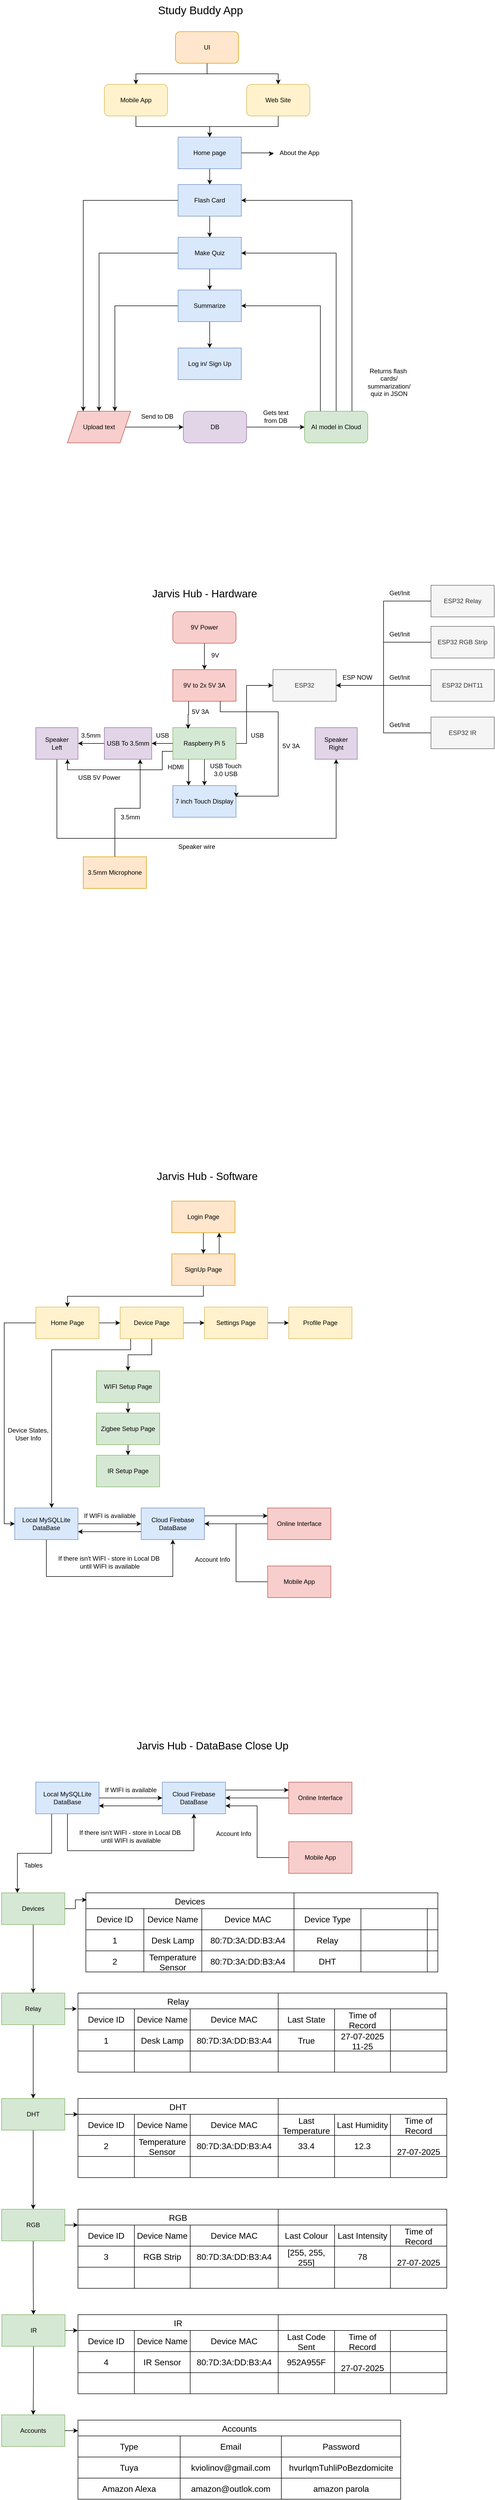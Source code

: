 <mxfile version="28.0.7">
  <diagram name="Page-1" id="vS0q5uz796FTRqKGgZvX">
    <mxGraphModel dx="1608" dy="-325" grid="1" gridSize="10" guides="1" tooltips="1" connect="1" arrows="1" fold="1" page="1" pageScale="1" pageWidth="850" pageHeight="1100" math="0" shadow="0">
      <root>
        <mxCell id="0" />
        <mxCell id="1" parent="0" />
        <mxCell id="ZvqxTq-dK6FfZ9qWWTII-33" value="&lt;font style=&quot;font-size: 21px;&quot;&gt;&lt;span class=&quot;x193iq5w xeuugli x13faqbe x1vvkbs x1xmvt09 x1lliihq x1s928wv xhkezso x1gmr53x x1cpjm7i x1fgarty x1943h6x xudqn12 x3x7a5m x6prxxf xvq8zen xo1l8bm x14ctfv&quot; dir=&quot;auto&quot;&gt;Study Buddy App&lt;/span&gt;&lt;/font&gt;" style="text;whiteSpace=wrap;html=1;" parent="1" vertex="1">
          <mxGeometry x="310" y="1140" width="180" height="40" as="geometry" />
        </mxCell>
        <mxCell id="ZvqxTq-dK6FfZ9qWWTII-34" style="edgeStyle=orthogonalEdgeStyle;rounded=0;orthogonalLoop=1;jettySize=auto;html=1;exitX=0.5;exitY=1;exitDx=0;exitDy=0;entryX=0.5;entryY=0;entryDx=0;entryDy=0;" parent="1" source="ZvqxTq-dK6FfZ9qWWTII-36" target="ZvqxTq-dK6FfZ9qWWTII-38" edge="1">
          <mxGeometry relative="1" as="geometry" />
        </mxCell>
        <mxCell id="ZvqxTq-dK6FfZ9qWWTII-35" style="edgeStyle=orthogonalEdgeStyle;rounded=0;orthogonalLoop=1;jettySize=auto;html=1;exitX=0.5;exitY=1;exitDx=0;exitDy=0;" parent="1" source="ZvqxTq-dK6FfZ9qWWTII-36" target="ZvqxTq-dK6FfZ9qWWTII-40" edge="1">
          <mxGeometry relative="1" as="geometry" />
        </mxCell>
        <mxCell id="ZvqxTq-dK6FfZ9qWWTII-36" value="UI" style="rounded=1;whiteSpace=wrap;html=1;fillColor=#ffe6cc;strokeColor=#d79b00;" parent="1" vertex="1">
          <mxGeometry x="345" y="1200" width="120" height="60" as="geometry" />
        </mxCell>
        <mxCell id="ZvqxTq-dK6FfZ9qWWTII-37" style="edgeStyle=orthogonalEdgeStyle;rounded=0;orthogonalLoop=1;jettySize=auto;html=1;exitX=0.5;exitY=1;exitDx=0;exitDy=0;entryX=0.5;entryY=0;entryDx=0;entryDy=0;" parent="1" source="ZvqxTq-dK6FfZ9qWWTII-38" target="ZvqxTq-dK6FfZ9qWWTII-42" edge="1">
          <mxGeometry relative="1" as="geometry" />
        </mxCell>
        <mxCell id="ZvqxTq-dK6FfZ9qWWTII-38" value="Mobile App" style="rounded=1;whiteSpace=wrap;html=1;fillColor=#fff2cc;strokeColor=#d6b656;" parent="1" vertex="1">
          <mxGeometry x="210" y="1300" width="120" height="60" as="geometry" />
        </mxCell>
        <mxCell id="ZvqxTq-dK6FfZ9qWWTII-39" style="edgeStyle=orthogonalEdgeStyle;rounded=0;orthogonalLoop=1;jettySize=auto;html=1;exitX=0.5;exitY=1;exitDx=0;exitDy=0;entryX=0.5;entryY=0;entryDx=0;entryDy=0;" parent="1" source="ZvqxTq-dK6FfZ9qWWTII-40" target="ZvqxTq-dK6FfZ9qWWTII-42" edge="1">
          <mxGeometry relative="1" as="geometry" />
        </mxCell>
        <mxCell id="ZvqxTq-dK6FfZ9qWWTII-40" value="Web Site" style="rounded=1;whiteSpace=wrap;html=1;fillColor=#fff2cc;strokeColor=#d6b656;" parent="1" vertex="1">
          <mxGeometry x="480" y="1300" width="120" height="60" as="geometry" />
        </mxCell>
        <mxCell id="ZvqxTq-dK6FfZ9qWWTII-41" style="edgeStyle=orthogonalEdgeStyle;rounded=0;orthogonalLoop=1;jettySize=auto;html=1;exitX=0.5;exitY=1;exitDx=0;exitDy=0;entryX=0.5;entryY=0;entryDx=0;entryDy=0;" parent="1" source="ZvqxTq-dK6FfZ9qWWTII-42" target="ZvqxTq-dK6FfZ9qWWTII-45" edge="1">
          <mxGeometry relative="1" as="geometry" />
        </mxCell>
        <mxCell id="ZvqxTq-dK6FfZ9qWWTII-42" value="Home page" style="rounded=0;whiteSpace=wrap;html=1;fillColor=#dae8fc;strokeColor=#6c8ebf;" parent="1" vertex="1">
          <mxGeometry x="350" y="1400" width="120" height="60" as="geometry" />
        </mxCell>
        <mxCell id="ZvqxTq-dK6FfZ9qWWTII-60" style="edgeStyle=orthogonalEdgeStyle;rounded=0;orthogonalLoop=1;jettySize=auto;html=1;exitX=0.5;exitY=1;exitDx=0;exitDy=0;" parent="1" source="ZvqxTq-dK6FfZ9qWWTII-45" target="ZvqxTq-dK6FfZ9qWWTII-58" edge="1">
          <mxGeometry relative="1" as="geometry" />
        </mxCell>
        <mxCell id="ZvqxTq-dK6FfZ9qWWTII-89" style="edgeStyle=orthogonalEdgeStyle;rounded=0;orthogonalLoop=1;jettySize=auto;html=1;exitX=0;exitY=0.5;exitDx=0;exitDy=0;entryX=0.25;entryY=0;entryDx=0;entryDy=0;" parent="1" source="ZvqxTq-dK6FfZ9qWWTII-45" target="ZvqxTq-dK6FfZ9qWWTII-79" edge="1">
          <mxGeometry relative="1" as="geometry" />
        </mxCell>
        <mxCell id="ZvqxTq-dK6FfZ9qWWTII-45" value="Flash Card" style="rounded=0;whiteSpace=wrap;html=1;fillColor=#dae8fc;strokeColor=#6c8ebf;" parent="1" vertex="1">
          <mxGeometry x="350" y="1490" width="120" height="60" as="geometry" />
        </mxCell>
        <mxCell id="ZvqxTq-dK6FfZ9qWWTII-46" value="Log in/ Sign Up" style="rounded=0;whiteSpace=wrap;html=1;fillColor=#dae8fc;strokeColor=#6c8ebf;" parent="1" vertex="1">
          <mxGeometry x="350" y="1800" width="120" height="60" as="geometry" />
        </mxCell>
        <mxCell id="ZvqxTq-dK6FfZ9qWWTII-47" value="About the App" style="text;html=1;align=center;verticalAlign=middle;resizable=0;points=[];autosize=1;strokeColor=none;fillColor=none;" parent="1" vertex="1">
          <mxGeometry x="530" y="1415" width="100" height="30" as="geometry" />
        </mxCell>
        <mxCell id="ZvqxTq-dK6FfZ9qWWTII-48" style="edgeStyle=orthogonalEdgeStyle;rounded=0;orthogonalLoop=1;jettySize=auto;html=1;exitX=1;exitY=0.5;exitDx=0;exitDy=0;entryX=0.014;entryY=0.547;entryDx=0;entryDy=0;entryPerimeter=0;" parent="1" source="ZvqxTq-dK6FfZ9qWWTII-42" target="ZvqxTq-dK6FfZ9qWWTII-47" edge="1">
          <mxGeometry relative="1" as="geometry">
            <Array as="points">
              <mxPoint x="530" y="1430" />
              <mxPoint x="530" y="1431" />
            </Array>
          </mxGeometry>
        </mxCell>
        <mxCell id="ZvqxTq-dK6FfZ9qWWTII-61" style="edgeStyle=orthogonalEdgeStyle;rounded=0;orthogonalLoop=1;jettySize=auto;html=1;exitX=0.5;exitY=1;exitDx=0;exitDy=0;entryX=0.5;entryY=0;entryDx=0;entryDy=0;" parent="1" source="ZvqxTq-dK6FfZ9qWWTII-58" target="ZvqxTq-dK6FfZ9qWWTII-59" edge="1">
          <mxGeometry relative="1" as="geometry" />
        </mxCell>
        <mxCell id="ZvqxTq-dK6FfZ9qWWTII-90" style="edgeStyle=orthogonalEdgeStyle;rounded=0;orthogonalLoop=1;jettySize=auto;html=1;exitX=0;exitY=0.5;exitDx=0;exitDy=0;entryX=0.5;entryY=0;entryDx=0;entryDy=0;" parent="1" source="ZvqxTq-dK6FfZ9qWWTII-58" target="ZvqxTq-dK6FfZ9qWWTII-79" edge="1">
          <mxGeometry relative="1" as="geometry" />
        </mxCell>
        <mxCell id="ZvqxTq-dK6FfZ9qWWTII-58" value="Make Quiz" style="rounded=0;whiteSpace=wrap;html=1;fillColor=#dae8fc;strokeColor=#6c8ebf;" parent="1" vertex="1">
          <mxGeometry x="350" y="1590" width="120" height="60" as="geometry" />
        </mxCell>
        <mxCell id="ZvqxTq-dK6FfZ9qWWTII-62" style="edgeStyle=orthogonalEdgeStyle;rounded=0;orthogonalLoop=1;jettySize=auto;html=1;exitX=0.5;exitY=1;exitDx=0;exitDy=0;entryX=0.5;entryY=0;entryDx=0;entryDy=0;" parent="1" source="ZvqxTq-dK6FfZ9qWWTII-59" target="ZvqxTq-dK6FfZ9qWWTII-46" edge="1">
          <mxGeometry relative="1" as="geometry" />
        </mxCell>
        <mxCell id="ZvqxTq-dK6FfZ9qWWTII-91" style="edgeStyle=orthogonalEdgeStyle;rounded=0;orthogonalLoop=1;jettySize=auto;html=1;exitX=0;exitY=0.5;exitDx=0;exitDy=0;entryX=0.75;entryY=0;entryDx=0;entryDy=0;" parent="1" source="ZvqxTq-dK6FfZ9qWWTII-59" target="ZvqxTq-dK6FfZ9qWWTII-79" edge="1">
          <mxGeometry relative="1" as="geometry" />
        </mxCell>
        <mxCell id="ZvqxTq-dK6FfZ9qWWTII-59" value="Summarize" style="rounded=0;whiteSpace=wrap;html=1;fillColor=#dae8fc;strokeColor=#6c8ebf;" parent="1" vertex="1">
          <mxGeometry x="350" y="1690" width="120" height="60" as="geometry" />
        </mxCell>
        <mxCell id="ZvqxTq-dK6FfZ9qWWTII-63" value="&lt;div&gt;Returns flash&amp;nbsp;&lt;/div&gt;&lt;div&gt;cards/&lt;/div&gt;&lt;div&gt;summarization/&lt;/div&gt;&lt;div&gt;quiz in JSON&lt;/div&gt;" style="text;html=1;align=center;verticalAlign=middle;resizable=0;points=[];autosize=1;strokeColor=none;fillColor=none;" parent="1" vertex="1">
          <mxGeometry x="700" y="1830" width="100" height="70" as="geometry" />
        </mxCell>
        <mxCell id="ZvqxTq-dK6FfZ9qWWTII-92" style="edgeStyle=orthogonalEdgeStyle;rounded=0;orthogonalLoop=1;jettySize=auto;html=1;exitX=0.25;exitY=0;exitDx=0;exitDy=0;entryX=1;entryY=0.5;entryDx=0;entryDy=0;" parent="1" source="ZvqxTq-dK6FfZ9qWWTII-78" target="ZvqxTq-dK6FfZ9qWWTII-59" edge="1">
          <mxGeometry relative="1" as="geometry" />
        </mxCell>
        <mxCell id="ZvqxTq-dK6FfZ9qWWTII-93" style="edgeStyle=orthogonalEdgeStyle;rounded=0;orthogonalLoop=1;jettySize=auto;html=1;exitX=0.5;exitY=0;exitDx=0;exitDy=0;entryX=1;entryY=0.5;entryDx=0;entryDy=0;" parent="1" source="ZvqxTq-dK6FfZ9qWWTII-78" target="ZvqxTq-dK6FfZ9qWWTII-58" edge="1">
          <mxGeometry relative="1" as="geometry" />
        </mxCell>
        <mxCell id="ZvqxTq-dK6FfZ9qWWTII-94" style="edgeStyle=orthogonalEdgeStyle;rounded=0;orthogonalLoop=1;jettySize=auto;html=1;exitX=0.75;exitY=0;exitDx=0;exitDy=0;entryX=1;entryY=0.5;entryDx=0;entryDy=0;" parent="1" source="ZvqxTq-dK6FfZ9qWWTII-78" target="ZvqxTq-dK6FfZ9qWWTII-45" edge="1">
          <mxGeometry relative="1" as="geometry" />
        </mxCell>
        <mxCell id="ZvqxTq-dK6FfZ9qWWTII-78" value="AI model in Cloud" style="rounded=1;whiteSpace=wrap;html=1;fillColor=#d5e8d4;strokeColor=#82b366;" parent="1" vertex="1">
          <mxGeometry x="590" y="1920" width="120" height="60" as="geometry" />
        </mxCell>
        <mxCell id="ZvqxTq-dK6FfZ9qWWTII-82" style="edgeStyle=orthogonalEdgeStyle;rounded=0;orthogonalLoop=1;jettySize=auto;html=1;exitX=1;exitY=0.5;exitDx=0;exitDy=0;entryX=0;entryY=0.5;entryDx=0;entryDy=0;" parent="1" source="ZvqxTq-dK6FfZ9qWWTII-79" target="ZvqxTq-dK6FfZ9qWWTII-80" edge="1">
          <mxGeometry relative="1" as="geometry" />
        </mxCell>
        <mxCell id="ZvqxTq-dK6FfZ9qWWTII-79" value="&lt;div&gt;Upload text&lt;/div&gt;" style="shape=parallelogram;perimeter=parallelogramPerimeter;whiteSpace=wrap;html=1;fixedSize=1;fillColor=#f8cecc;strokeColor=#b85450;" parent="1" vertex="1">
          <mxGeometry x="140" y="1920" width="120" height="60" as="geometry" />
        </mxCell>
        <mxCell id="ZvqxTq-dK6FfZ9qWWTII-83" style="edgeStyle=orthogonalEdgeStyle;rounded=0;orthogonalLoop=1;jettySize=auto;html=1;exitX=1;exitY=0.5;exitDx=0;exitDy=0;" parent="1" source="ZvqxTq-dK6FfZ9qWWTII-80" target="ZvqxTq-dK6FfZ9qWWTII-78" edge="1">
          <mxGeometry relative="1" as="geometry" />
        </mxCell>
        <mxCell id="ZvqxTq-dK6FfZ9qWWTII-80" value="DB" style="rounded=1;whiteSpace=wrap;html=1;fillColor=#e1d5e7;strokeColor=#9673a6;" parent="1" vertex="1">
          <mxGeometry x="360" y="1920" width="120" height="60" as="geometry" />
        </mxCell>
        <mxCell id="ZvqxTq-dK6FfZ9qWWTII-84" value="&lt;div&gt;Gets text &lt;br&gt;&lt;/div&gt;&lt;div&gt;from DB&lt;/div&gt;" style="text;html=1;align=center;verticalAlign=middle;resizable=0;points=[];autosize=1;strokeColor=none;fillColor=none;" parent="1" vertex="1">
          <mxGeometry x="500" y="1910" width="70" height="40" as="geometry" />
        </mxCell>
        <mxCell id="ZvqxTq-dK6FfZ9qWWTII-85" value="Send to DB" style="text;html=1;align=center;verticalAlign=middle;resizable=0;points=[];autosize=1;strokeColor=none;fillColor=none;" parent="1" vertex="1">
          <mxGeometry x="270" y="1915" width="80" height="30" as="geometry" />
        </mxCell>
        <mxCell id="ij_7YtpH15QN1TJTzh5F-1" value="&lt;font style=&quot;font-size: 20px;&quot;&gt;Jarvis Hub - Hardware&lt;/font&gt;" style="text;html=1;align=center;verticalAlign=middle;resizable=0;points=[];autosize=1;strokeColor=none;fillColor=none;" parent="1" vertex="1">
          <mxGeometry x="290" y="2245" width="220" height="40" as="geometry" />
        </mxCell>
        <mxCell id="ij_7YtpH15QN1TJTzh5F-12" style="edgeStyle=orthogonalEdgeStyle;rounded=0;orthogonalLoop=1;jettySize=auto;html=1;exitX=0.25;exitY=1;exitDx=0;exitDy=0;entryX=0.25;entryY=0;entryDx=0;entryDy=0;" parent="1" source="ij_7YtpH15QN1TJTzh5F-2" target="ij_7YtpH15QN1TJTzh5F-3" edge="1">
          <mxGeometry relative="1" as="geometry" />
        </mxCell>
        <mxCell id="ij_7YtpH15QN1TJTzh5F-13" style="edgeStyle=orthogonalEdgeStyle;rounded=0;orthogonalLoop=1;jettySize=auto;html=1;entryX=0.5;entryY=0;entryDx=0;entryDy=0;" parent="1" source="ij_7YtpH15QN1TJTzh5F-2" target="ij_7YtpH15QN1TJTzh5F-3" edge="1">
          <mxGeometry relative="1" as="geometry" />
        </mxCell>
        <mxCell id="ij_7YtpH15QN1TJTzh5F-19" style="edgeStyle=orthogonalEdgeStyle;rounded=0;orthogonalLoop=1;jettySize=auto;html=1;exitX=0;exitY=0.5;exitDx=0;exitDy=0;entryX=1;entryY=0.5;entryDx=0;entryDy=0;" parent="1" source="ij_7YtpH15QN1TJTzh5F-2" target="ij_7YtpH15QN1TJTzh5F-18" edge="1">
          <mxGeometry relative="1" as="geometry" />
        </mxCell>
        <mxCell id="ij_7YtpH15QN1TJTzh5F-26" style="edgeStyle=orthogonalEdgeStyle;rounded=0;orthogonalLoop=1;jettySize=auto;html=1;exitX=0;exitY=0.75;exitDx=0;exitDy=0;entryX=0.75;entryY=1;entryDx=0;entryDy=0;" parent="1" source="ij_7YtpH15QN1TJTzh5F-2" target="ij_7YtpH15QN1TJTzh5F-17" edge="1">
          <mxGeometry relative="1" as="geometry">
            <Array as="points">
              <mxPoint x="320" y="2565" />
              <mxPoint x="320" y="2600" />
              <mxPoint x="140" y="2600" />
            </Array>
          </mxGeometry>
        </mxCell>
        <mxCell id="ij_7YtpH15QN1TJTzh5F-32" style="edgeStyle=orthogonalEdgeStyle;rounded=0;orthogonalLoop=1;jettySize=auto;html=1;exitX=1;exitY=0.5;exitDx=0;exitDy=0;entryX=0;entryY=0.5;entryDx=0;entryDy=0;" parent="1" source="ij_7YtpH15QN1TJTzh5F-2" target="ij_7YtpH15QN1TJTzh5F-31" edge="1">
          <mxGeometry relative="1" as="geometry">
            <Array as="points">
              <mxPoint x="480" y="2550" />
              <mxPoint x="480" y="2440" />
            </Array>
          </mxGeometry>
        </mxCell>
        <mxCell id="ij_7YtpH15QN1TJTzh5F-2" value="Raspberry Pi 5" style="rounded=0;whiteSpace=wrap;html=1;fillColor=#d5e8d4;strokeColor=#82b366;" parent="1" vertex="1">
          <mxGeometry x="340" y="2520" width="120" height="60" as="geometry" />
        </mxCell>
        <mxCell id="ij_7YtpH15QN1TJTzh5F-3" value="7 inch Touch Display" style="rounded=0;whiteSpace=wrap;html=1;fillColor=#dae8fc;strokeColor=#6c8ebf;" parent="1" vertex="1">
          <mxGeometry x="340" y="2630" width="120" height="60" as="geometry" />
        </mxCell>
        <mxCell id="ij_7YtpH15QN1TJTzh5F-4" value="9V to 2x 5V 3A" style="whiteSpace=wrap;html=1;fillColor=#f8cecc;strokeColor=#b85450;" parent="1" vertex="1">
          <mxGeometry x="340" y="2410" width="120" height="60" as="geometry" />
        </mxCell>
        <mxCell id="ij_7YtpH15QN1TJTzh5F-6" style="edgeStyle=orthogonalEdgeStyle;rounded=0;orthogonalLoop=1;jettySize=auto;html=1;exitX=0.5;exitY=1;exitDx=0;exitDy=0;entryX=0.5;entryY=0;entryDx=0;entryDy=0;" parent="1" source="ij_7YtpH15QN1TJTzh5F-5" target="ij_7YtpH15QN1TJTzh5F-4" edge="1">
          <mxGeometry relative="1" as="geometry" />
        </mxCell>
        <mxCell id="ij_7YtpH15QN1TJTzh5F-5" value="9V Power" style="rounded=1;whiteSpace=wrap;html=1;fillColor=#f8cecc;strokeColor=#b85450;" parent="1" vertex="1">
          <mxGeometry x="340" y="2300" width="120" height="60" as="geometry" />
        </mxCell>
        <mxCell id="ij_7YtpH15QN1TJTzh5F-7" value="9V" style="text;html=1;align=center;verticalAlign=middle;resizable=0;points=[];autosize=1;strokeColor=none;fillColor=none;" parent="1" vertex="1">
          <mxGeometry x="400" y="2368" width="40" height="30" as="geometry" />
        </mxCell>
        <mxCell id="ij_7YtpH15QN1TJTzh5F-8" style="edgeStyle=orthogonalEdgeStyle;rounded=0;orthogonalLoop=1;jettySize=auto;html=1;exitX=0.25;exitY=1;exitDx=0;exitDy=0;entryX=0.242;entryY=0.039;entryDx=0;entryDy=0;entryPerimeter=0;" parent="1" source="ij_7YtpH15QN1TJTzh5F-4" target="ij_7YtpH15QN1TJTzh5F-2" edge="1">
          <mxGeometry relative="1" as="geometry" />
        </mxCell>
        <mxCell id="ij_7YtpH15QN1TJTzh5F-9" style="edgeStyle=orthogonalEdgeStyle;rounded=0;orthogonalLoop=1;jettySize=auto;html=1;exitX=0.75;exitY=1;exitDx=0;exitDy=0;entryX=1.003;entryY=0.368;entryDx=0;entryDy=0;entryPerimeter=0;" parent="1" source="ij_7YtpH15QN1TJTzh5F-4" target="ij_7YtpH15QN1TJTzh5F-3" edge="1">
          <mxGeometry relative="1" as="geometry">
            <Array as="points">
              <mxPoint x="430" y="2490" />
              <mxPoint x="540" y="2490" />
              <mxPoint x="540" y="2650" />
              <mxPoint x="460" y="2650" />
            </Array>
          </mxGeometry>
        </mxCell>
        <mxCell id="ij_7YtpH15QN1TJTzh5F-10" value="5V 3A" style="text;html=1;align=center;verticalAlign=middle;resizable=0;points=[];autosize=1;strokeColor=none;fillColor=none;" parent="1" vertex="1">
          <mxGeometry x="362" y="2475" width="60" height="30" as="geometry" />
        </mxCell>
        <mxCell id="ij_7YtpH15QN1TJTzh5F-11" value="5V 3A" style="text;html=1;align=center;verticalAlign=middle;resizable=0;points=[];autosize=1;strokeColor=none;fillColor=none;" parent="1" vertex="1">
          <mxGeometry x="534" y="2540" width="60" height="30" as="geometry" />
        </mxCell>
        <mxCell id="ij_7YtpH15QN1TJTzh5F-14" value="HDMI" style="text;html=1;align=center;verticalAlign=middle;resizable=0;points=[];autosize=1;strokeColor=none;fillColor=none;" parent="1" vertex="1">
          <mxGeometry x="320" y="2580" width="50" height="30" as="geometry" />
        </mxCell>
        <mxCell id="ij_7YtpH15QN1TJTzh5F-15" value="&lt;div&gt;USB Touch&lt;/div&gt;&lt;div&gt;3.0 USB&lt;/div&gt;" style="text;html=1;align=center;verticalAlign=middle;resizable=0;points=[];autosize=1;strokeColor=none;fillColor=none;" parent="1" vertex="1">
          <mxGeometry x="400" y="2580" width="80" height="40" as="geometry" />
        </mxCell>
        <mxCell id="ij_7YtpH15QN1TJTzh5F-16" value="&lt;div&gt;Speaker&lt;/div&gt;&lt;div&gt;Right&lt;/div&gt;" style="rounded=0;whiteSpace=wrap;html=1;fillColor=#e1d5e7;strokeColor=#9673a6;" parent="1" vertex="1">
          <mxGeometry x="610" y="2520" width="80" height="60" as="geometry" />
        </mxCell>
        <mxCell id="ij_7YtpH15QN1TJTzh5F-24" style="edgeStyle=orthogonalEdgeStyle;rounded=0;orthogonalLoop=1;jettySize=auto;html=1;exitX=0.5;exitY=1;exitDx=0;exitDy=0;entryX=0.5;entryY=1;entryDx=0;entryDy=0;" parent="1" source="ij_7YtpH15QN1TJTzh5F-17" target="ij_7YtpH15QN1TJTzh5F-16" edge="1">
          <mxGeometry relative="1" as="geometry">
            <Array as="points">
              <mxPoint x="120" y="2730" />
              <mxPoint x="650" y="2730" />
            </Array>
          </mxGeometry>
        </mxCell>
        <mxCell id="ij_7YtpH15QN1TJTzh5F-17" value="&lt;div&gt;Speaker&lt;/div&gt;&lt;div&gt;Left&lt;/div&gt;" style="rounded=0;whiteSpace=wrap;html=1;fillColor=#e1d5e7;strokeColor=#9673a6;" parent="1" vertex="1">
          <mxGeometry x="80" y="2520" width="80" height="60" as="geometry" />
        </mxCell>
        <mxCell id="ij_7YtpH15QN1TJTzh5F-22" style="edgeStyle=orthogonalEdgeStyle;rounded=0;orthogonalLoop=1;jettySize=auto;html=1;exitX=0;exitY=0.5;exitDx=0;exitDy=0;entryX=1;entryY=0.5;entryDx=0;entryDy=0;" parent="1" source="ij_7YtpH15QN1TJTzh5F-18" target="ij_7YtpH15QN1TJTzh5F-17" edge="1">
          <mxGeometry relative="1" as="geometry" />
        </mxCell>
        <mxCell id="ij_7YtpH15QN1TJTzh5F-18" value="USB To 3.5mm" style="rounded=0;whiteSpace=wrap;html=1;fillColor=#e1d5e7;strokeColor=#9673a6;" parent="1" vertex="1">
          <mxGeometry x="210" y="2520" width="90" height="60" as="geometry" />
        </mxCell>
        <mxCell id="ij_7YtpH15QN1TJTzh5F-20" value="USB" style="text;html=1;align=center;verticalAlign=middle;resizable=0;points=[];autosize=1;strokeColor=none;fillColor=none;" parent="1" vertex="1">
          <mxGeometry x="295" y="2520" width="50" height="30" as="geometry" />
        </mxCell>
        <mxCell id="ij_7YtpH15QN1TJTzh5F-23" value="3.5mm" style="text;html=1;align=center;verticalAlign=middle;resizable=0;points=[];autosize=1;strokeColor=none;fillColor=none;" parent="1" vertex="1">
          <mxGeometry x="154" y="2520" width="60" height="30" as="geometry" />
        </mxCell>
        <mxCell id="ij_7YtpH15QN1TJTzh5F-25" value="Speaker wire" style="text;html=1;align=center;verticalAlign=middle;resizable=0;points=[];autosize=1;strokeColor=none;fillColor=none;" parent="1" vertex="1">
          <mxGeometry x="340" y="2731" width="90" height="30" as="geometry" />
        </mxCell>
        <mxCell id="ij_7YtpH15QN1TJTzh5F-27" value="USB 5V Power" style="text;html=1;align=center;verticalAlign=middle;resizable=0;points=[];autosize=1;strokeColor=none;fillColor=none;" parent="1" vertex="1">
          <mxGeometry x="150" y="2600" width="100" height="30" as="geometry" />
        </mxCell>
        <mxCell id="ij_7YtpH15QN1TJTzh5F-29" style="edgeStyle=orthogonalEdgeStyle;rounded=0;orthogonalLoop=1;jettySize=auto;html=1;exitX=0.5;exitY=0;exitDx=0;exitDy=0;entryX=0.75;entryY=1;entryDx=0;entryDy=0;" parent="1" source="ij_7YtpH15QN1TJTzh5F-28" target="ij_7YtpH15QN1TJTzh5F-18" edge="1">
          <mxGeometry relative="1" as="geometry">
            <Array as="points">
              <mxPoint x="230" y="2673" />
              <mxPoint x="278" y="2673" />
              <mxPoint x="278" y="2580" />
            </Array>
          </mxGeometry>
        </mxCell>
        <mxCell id="ij_7YtpH15QN1TJTzh5F-28" value="3.5mm Microphone" style="rounded=0;whiteSpace=wrap;html=1;fillColor=#ffe6cc;strokeColor=#d79b00;" parent="1" vertex="1">
          <mxGeometry x="170" y="2765" width="120" height="60" as="geometry" />
        </mxCell>
        <mxCell id="ij_7YtpH15QN1TJTzh5F-30" value="3.5mm" style="text;html=1;align=center;verticalAlign=middle;resizable=0;points=[];autosize=1;strokeColor=none;fillColor=none;" parent="1" vertex="1">
          <mxGeometry x="229" y="2675" width="60" height="30" as="geometry" />
        </mxCell>
        <mxCell id="ij_7YtpH15QN1TJTzh5F-31" value="ESP32" style="whiteSpace=wrap;html=1;fillColor=#f5f5f5;fontColor=#333333;strokeColor=#666666;" parent="1" vertex="1">
          <mxGeometry x="530" y="2410" width="120" height="60" as="geometry" />
        </mxCell>
        <mxCell id="ij_7YtpH15QN1TJTzh5F-33" value="USB" style="text;html=1;align=center;verticalAlign=middle;resizable=0;points=[];autosize=1;strokeColor=none;fillColor=none;" parent="1" vertex="1">
          <mxGeometry x="475" y="2520" width="50" height="30" as="geometry" />
        </mxCell>
        <mxCell id="9QghTRah0BVjElddNtHv-1" value="&lt;font style=&quot;font-size: 20px;&quot;&gt;Jarvis Hub - Software&lt;/font&gt;" style="text;html=1;align=center;verticalAlign=middle;resizable=0;points=[];autosize=1;strokeColor=none;fillColor=none;" parent="1" vertex="1">
          <mxGeometry x="300" y="3350" width="210" height="40" as="geometry" />
        </mxCell>
        <mxCell id="9QghTRah0BVjElddNtHv-4" style="edgeStyle=orthogonalEdgeStyle;rounded=0;orthogonalLoop=1;jettySize=auto;html=1;exitX=0.5;exitY=1;exitDx=0;exitDy=0;entryX=0.5;entryY=0;entryDx=0;entryDy=0;" parent="1" source="9QghTRah0BVjElddNtHv-2" target="9QghTRah0BVjElddNtHv-3" edge="1">
          <mxGeometry relative="1" as="geometry" />
        </mxCell>
        <mxCell id="9QghTRah0BVjElddNtHv-2" value="Login Page" style="rounded=0;whiteSpace=wrap;html=1;fillColor=#ffe6cc;strokeColor=#d79b00;" parent="1" vertex="1">
          <mxGeometry x="338" y="3418" width="120" height="60" as="geometry" />
        </mxCell>
        <mxCell id="9QghTRah0BVjElddNtHv-12" style="edgeStyle=orthogonalEdgeStyle;rounded=0;orthogonalLoop=1;jettySize=auto;html=1;exitX=0.5;exitY=1;exitDx=0;exitDy=0;entryX=0.5;entryY=0;entryDx=0;entryDy=0;" parent="1" source="9QghTRah0BVjElddNtHv-3" target="9QghTRah0BVjElddNtHv-5" edge="1">
          <mxGeometry relative="1" as="geometry" />
        </mxCell>
        <mxCell id="9QghTRah0BVjElddNtHv-42" style="edgeStyle=orthogonalEdgeStyle;rounded=0;orthogonalLoop=1;jettySize=auto;html=1;exitX=0.75;exitY=0;exitDx=0;exitDy=0;entryX=0.75;entryY=1;entryDx=0;entryDy=0;" parent="1" source="9QghTRah0BVjElddNtHv-3" target="9QghTRah0BVjElddNtHv-2" edge="1">
          <mxGeometry relative="1" as="geometry" />
        </mxCell>
        <mxCell id="9QghTRah0BVjElddNtHv-3" value="SignUp Page" style="rounded=0;whiteSpace=wrap;html=1;fillColor=#ffe6cc;strokeColor=#d79b00;" parent="1" vertex="1">
          <mxGeometry x="338" y="3518" width="120" height="60" as="geometry" />
        </mxCell>
        <mxCell id="9QghTRah0BVjElddNtHv-9" style="edgeStyle=orthogonalEdgeStyle;rounded=0;orthogonalLoop=1;jettySize=auto;html=1;exitX=1;exitY=0.5;exitDx=0;exitDy=0;entryX=0;entryY=0.5;entryDx=0;entryDy=0;" parent="1" source="9QghTRah0BVjElddNtHv-5" target="9QghTRah0BVjElddNtHv-6" edge="1">
          <mxGeometry relative="1" as="geometry" />
        </mxCell>
        <mxCell id="9QghTRah0BVjElddNtHv-28" style="edgeStyle=orthogonalEdgeStyle;rounded=0;orthogonalLoop=1;jettySize=auto;html=1;exitX=0;exitY=0.5;exitDx=0;exitDy=0;entryX=0;entryY=0.5;entryDx=0;entryDy=0;" parent="1" source="9QghTRah0BVjElddNtHv-5" target="9QghTRah0BVjElddNtHv-19" edge="1">
          <mxGeometry relative="1" as="geometry" />
        </mxCell>
        <mxCell id="9QghTRah0BVjElddNtHv-5" value="Home Page" style="rounded=0;whiteSpace=wrap;html=1;fillColor=#fff2cc;strokeColor=#d6b656;" parent="1" vertex="1">
          <mxGeometry x="80" y="3619" width="120" height="60" as="geometry" />
        </mxCell>
        <mxCell id="9QghTRah0BVjElddNtHv-10" style="edgeStyle=orthogonalEdgeStyle;rounded=0;orthogonalLoop=1;jettySize=auto;html=1;exitX=1;exitY=0.5;exitDx=0;exitDy=0;entryX=0;entryY=0.5;entryDx=0;entryDy=0;" parent="1" source="9QghTRah0BVjElddNtHv-6" target="9QghTRah0BVjElddNtHv-7" edge="1">
          <mxGeometry relative="1" as="geometry" />
        </mxCell>
        <mxCell id="9QghTRah0BVjElddNtHv-16" style="edgeStyle=orthogonalEdgeStyle;rounded=0;orthogonalLoop=1;jettySize=auto;html=1;exitX=0.5;exitY=1;exitDx=0;exitDy=0;entryX=0.5;entryY=0;entryDx=0;entryDy=0;" parent="1" source="9QghTRah0BVjElddNtHv-6" target="9QghTRah0BVjElddNtHv-13" edge="1">
          <mxGeometry relative="1" as="geometry" />
        </mxCell>
        <mxCell id="9QghTRah0BVjElddNtHv-32" style="edgeStyle=orthogonalEdgeStyle;rounded=0;orthogonalLoop=1;jettySize=auto;html=1;exitX=0.25;exitY=1;exitDx=0;exitDy=0;entryX=0.5;entryY=0;entryDx=0;entryDy=0;" parent="1" edge="1">
          <mxGeometry relative="1" as="geometry">
            <mxPoint x="280" y="3679" as="sourcePoint" />
            <mxPoint x="110" y="4000" as="targetPoint" />
            <Array as="points">
              <mxPoint x="260" y="3679" />
              <mxPoint x="260" y="3700" />
              <mxPoint x="110" y="3700" />
            </Array>
          </mxGeometry>
        </mxCell>
        <mxCell id="9QghTRah0BVjElddNtHv-6" value="Device Page" style="rounded=0;whiteSpace=wrap;html=1;fillColor=#fff2cc;strokeColor=#d6b656;" parent="1" vertex="1">
          <mxGeometry x="240" y="3619" width="120" height="60" as="geometry" />
        </mxCell>
        <mxCell id="9QghTRah0BVjElddNtHv-11" style="edgeStyle=orthogonalEdgeStyle;rounded=0;orthogonalLoop=1;jettySize=auto;html=1;exitX=1;exitY=0.5;exitDx=0;exitDy=0;" parent="1" source="9QghTRah0BVjElddNtHv-7" target="9QghTRah0BVjElddNtHv-8" edge="1">
          <mxGeometry relative="1" as="geometry" />
        </mxCell>
        <mxCell id="9QghTRah0BVjElddNtHv-7" value="Settings Page" style="rounded=0;whiteSpace=wrap;html=1;fillColor=#fff2cc;strokeColor=#d6b656;" parent="1" vertex="1">
          <mxGeometry x="400" y="3619" width="120" height="60" as="geometry" />
        </mxCell>
        <mxCell id="9QghTRah0BVjElddNtHv-8" value="Profile Page" style="rounded=0;whiteSpace=wrap;html=1;fillColor=#fff2cc;strokeColor=#d6b656;" parent="1" vertex="1">
          <mxGeometry x="560" y="3619" width="120" height="60" as="geometry" />
        </mxCell>
        <mxCell id="9QghTRah0BVjElddNtHv-17" style="edgeStyle=orthogonalEdgeStyle;rounded=0;orthogonalLoop=1;jettySize=auto;html=1;exitX=0.5;exitY=1;exitDx=0;exitDy=0;entryX=0.5;entryY=0;entryDx=0;entryDy=0;" parent="1" source="9QghTRah0BVjElddNtHv-13" target="9QghTRah0BVjElddNtHv-14" edge="1">
          <mxGeometry relative="1" as="geometry" />
        </mxCell>
        <mxCell id="9QghTRah0BVjElddNtHv-13" value="WIFI Setup Page" style="rounded=0;whiteSpace=wrap;html=1;fillColor=#d5e8d4;strokeColor=#82b366;" parent="1" vertex="1">
          <mxGeometry x="195" y="3740" width="120" height="60" as="geometry" />
        </mxCell>
        <mxCell id="9QghTRah0BVjElddNtHv-18" style="edgeStyle=orthogonalEdgeStyle;rounded=0;orthogonalLoop=1;jettySize=auto;html=1;exitX=0.5;exitY=1;exitDx=0;exitDy=0;entryX=0.5;entryY=0;entryDx=0;entryDy=0;" parent="1" source="9QghTRah0BVjElddNtHv-14" target="9QghTRah0BVjElddNtHv-15" edge="1">
          <mxGeometry relative="1" as="geometry" />
        </mxCell>
        <mxCell id="9QghTRah0BVjElddNtHv-14" value="Zigbee Setup Page" style="rounded=0;whiteSpace=wrap;html=1;fillColor=#d5e8d4;strokeColor=#82b366;" parent="1" vertex="1">
          <mxGeometry x="195" y="3820" width="120" height="60" as="geometry" />
        </mxCell>
        <mxCell id="9QghTRah0BVjElddNtHv-15" value="IR Setup Page" style="rounded=0;whiteSpace=wrap;html=1;fillColor=#d5e8d4;strokeColor=#82b366;" parent="1" vertex="1">
          <mxGeometry x="195" y="3900" width="120" height="60" as="geometry" />
        </mxCell>
        <mxCell id="9QghTRah0BVjElddNtHv-21" style="edgeStyle=orthogonalEdgeStyle;rounded=0;orthogonalLoop=1;jettySize=auto;html=1;exitX=1;exitY=0.5;exitDx=0;exitDy=0;entryX=0;entryY=0.5;entryDx=0;entryDy=0;" parent="1" source="9QghTRah0BVjElddNtHv-19" target="9QghTRah0BVjElddNtHv-20" edge="1">
          <mxGeometry relative="1" as="geometry" />
        </mxCell>
        <mxCell id="9QghTRah0BVjElddNtHv-25" style="edgeStyle=orthogonalEdgeStyle;rounded=0;orthogonalLoop=1;jettySize=auto;html=1;exitX=0.5;exitY=1;exitDx=0;exitDy=0;entryX=0.5;entryY=1;entryDx=0;entryDy=0;" parent="1" source="9QghTRah0BVjElddNtHv-19" target="9QghTRah0BVjElddNtHv-20" edge="1">
          <mxGeometry relative="1" as="geometry">
            <Array as="points">
              <mxPoint x="100" y="4130" />
              <mxPoint x="340" y="4130" />
            </Array>
          </mxGeometry>
        </mxCell>
        <mxCell id="9QghTRah0BVjElddNtHv-19" value="&lt;div&gt;Local MySQLLite&lt;/div&gt;&lt;div&gt;DataBase&lt;/div&gt;" style="rounded=0;whiteSpace=wrap;html=1;fillColor=#dae8fc;strokeColor=#6c8ebf;" parent="1" vertex="1">
          <mxGeometry x="40" y="4000" width="120" height="60" as="geometry" />
        </mxCell>
        <mxCell id="9QghTRah0BVjElddNtHv-38" style="edgeStyle=orthogonalEdgeStyle;rounded=0;orthogonalLoop=1;jettySize=auto;html=1;exitX=0;exitY=0.75;exitDx=0;exitDy=0;entryX=1;entryY=0.75;entryDx=0;entryDy=0;" parent="1" source="9QghTRah0BVjElddNtHv-20" target="9QghTRah0BVjElddNtHv-19" edge="1">
          <mxGeometry relative="1" as="geometry" />
        </mxCell>
        <mxCell id="9QghTRah0BVjElddNtHv-39" style="edgeStyle=orthogonalEdgeStyle;rounded=0;orthogonalLoop=1;jettySize=auto;html=1;exitX=1;exitY=0.25;exitDx=0;exitDy=0;entryX=0;entryY=0.25;entryDx=0;entryDy=0;" parent="1" source="9QghTRah0BVjElddNtHv-20" target="9QghTRah0BVjElddNtHv-33" edge="1">
          <mxGeometry relative="1" as="geometry" />
        </mxCell>
        <mxCell id="9QghTRah0BVjElddNtHv-20" value="Cloud Firebase DataBase" style="rounded=0;whiteSpace=wrap;html=1;fillColor=#dae8fc;strokeColor=#6c8ebf;" parent="1" vertex="1">
          <mxGeometry x="280" y="4000" width="120" height="60" as="geometry" />
        </mxCell>
        <mxCell id="9QghTRah0BVjElddNtHv-22" value="If WIFI is available" style="text;html=1;align=center;verticalAlign=middle;resizable=0;points=[];autosize=1;strokeColor=none;fillColor=none;" parent="1" vertex="1">
          <mxGeometry x="160" y="4000" width="120" height="30" as="geometry" />
        </mxCell>
        <mxCell id="9QghTRah0BVjElddNtHv-26" value="&lt;div&gt;If there isn&#39;t WIFI - store in Local DB&amp;nbsp;&lt;/div&gt;&lt;div&gt;until WIFI is available&lt;/div&gt;" style="text;html=1;align=center;verticalAlign=middle;resizable=0;points=[];autosize=1;strokeColor=none;fillColor=none;" parent="1" vertex="1">
          <mxGeometry x="110" y="4083" width="220" height="40" as="geometry" />
        </mxCell>
        <mxCell id="9QghTRah0BVjElddNtHv-29" value="&lt;div&gt;Device States,&lt;/div&gt;&lt;div&gt;User Info&lt;/div&gt;" style="text;html=1;align=center;verticalAlign=middle;resizable=0;points=[];autosize=1;strokeColor=none;fillColor=none;" parent="1" vertex="1">
          <mxGeometry x="15" y="3840" width="100" height="40" as="geometry" />
        </mxCell>
        <mxCell id="9QghTRah0BVjElddNtHv-34" style="edgeStyle=orthogonalEdgeStyle;rounded=0;orthogonalLoop=1;jettySize=auto;html=1;exitX=0;exitY=0.5;exitDx=0;exitDy=0;entryX=1;entryY=0.5;entryDx=0;entryDy=0;" parent="1" source="9QghTRah0BVjElddNtHv-33" target="9QghTRah0BVjElddNtHv-20" edge="1">
          <mxGeometry relative="1" as="geometry" />
        </mxCell>
        <mxCell id="9QghTRah0BVjElddNtHv-33" value="Online Interface" style="rounded=0;whiteSpace=wrap;html=1;fillColor=#f8cecc;strokeColor=#b85450;" parent="1" vertex="1">
          <mxGeometry x="520" y="4000" width="120" height="60" as="geometry" />
        </mxCell>
        <mxCell id="9QghTRah0BVjElddNtHv-36" style="edgeStyle=orthogonalEdgeStyle;rounded=0;orthogonalLoop=1;jettySize=auto;html=1;exitX=0;exitY=0.5;exitDx=0;exitDy=0;entryX=1;entryY=0.5;entryDx=0;entryDy=0;" parent="1" source="9QghTRah0BVjElddNtHv-35" target="9QghTRah0BVjElddNtHv-20" edge="1">
          <mxGeometry relative="1" as="geometry" />
        </mxCell>
        <mxCell id="9QghTRah0BVjElddNtHv-35" value="Mobile App" style="whiteSpace=wrap;html=1;fillColor=#f8cecc;strokeColor=#b85450;" parent="1" vertex="1">
          <mxGeometry x="520" y="4110" width="120" height="60" as="geometry" />
        </mxCell>
        <mxCell id="9QghTRah0BVjElddNtHv-37" value="Account Info" style="text;html=1;align=center;verticalAlign=middle;resizable=0;points=[];autosize=1;strokeColor=none;fillColor=none;" parent="1" vertex="1">
          <mxGeometry x="370" y="4083" width="90" height="30" as="geometry" />
        </mxCell>
        <mxCell id="9QghTRah0BVjElddNtHv-43" style="edgeStyle=orthogonalEdgeStyle;rounded=0;orthogonalLoop=1;jettySize=auto;html=1;exitX=1;exitY=0.5;exitDx=0;exitDy=0;entryX=0;entryY=0.5;entryDx=0;entryDy=0;" parent="1" source="9QghTRah0BVjElddNtHv-45" target="9QghTRah0BVjElddNtHv-48" edge="1">
          <mxGeometry relative="1" as="geometry" />
        </mxCell>
        <mxCell id="9QghTRah0BVjElddNtHv-44" style="edgeStyle=orthogonalEdgeStyle;rounded=0;orthogonalLoop=1;jettySize=auto;html=1;exitX=0.5;exitY=1;exitDx=0;exitDy=0;entryX=0.5;entryY=1;entryDx=0;entryDy=0;" parent="1" source="9QghTRah0BVjElddNtHv-45" target="9QghTRah0BVjElddNtHv-48" edge="1">
          <mxGeometry relative="1" as="geometry">
            <Array as="points">
              <mxPoint x="140" y="4650" />
              <mxPoint x="380" y="4650" />
            </Array>
          </mxGeometry>
        </mxCell>
        <mxCell id="9QghTRah0BVjElddNtHv-60" style="edgeStyle=orthogonalEdgeStyle;rounded=0;orthogonalLoop=1;jettySize=auto;html=1;exitX=0.25;exitY=1;exitDx=0;exitDy=0;entryX=0.25;entryY=0;entryDx=0;entryDy=0;" parent="1" source="9QghTRah0BVjElddNtHv-45" target="9QghTRah0BVjElddNtHv-59" edge="1">
          <mxGeometry relative="1" as="geometry" />
        </mxCell>
        <mxCell id="9QghTRah0BVjElddNtHv-45" value="&lt;div&gt;Local MySQLLite&lt;/div&gt;&lt;div&gt;DataBase&lt;/div&gt;" style="rounded=0;whiteSpace=wrap;html=1;fillColor=#dae8fc;strokeColor=#6c8ebf;" parent="1" vertex="1">
          <mxGeometry x="80" y="4520" width="120" height="60" as="geometry" />
        </mxCell>
        <mxCell id="9QghTRah0BVjElddNtHv-46" style="edgeStyle=orthogonalEdgeStyle;rounded=0;orthogonalLoop=1;jettySize=auto;html=1;exitX=0;exitY=0.75;exitDx=0;exitDy=0;entryX=1;entryY=0.75;entryDx=0;entryDy=0;" parent="1" source="9QghTRah0BVjElddNtHv-48" target="9QghTRah0BVjElddNtHv-45" edge="1">
          <mxGeometry relative="1" as="geometry" />
        </mxCell>
        <mxCell id="9QghTRah0BVjElddNtHv-47" style="edgeStyle=orthogonalEdgeStyle;rounded=0;orthogonalLoop=1;jettySize=auto;html=1;exitX=1;exitY=0.25;exitDx=0;exitDy=0;entryX=0;entryY=0.25;entryDx=0;entryDy=0;" parent="1" source="9QghTRah0BVjElddNtHv-48" target="9QghTRah0BVjElddNtHv-52" edge="1">
          <mxGeometry relative="1" as="geometry" />
        </mxCell>
        <mxCell id="9QghTRah0BVjElddNtHv-48" value="Cloud Firebase DataBase" style="rounded=0;whiteSpace=wrap;html=1;fillColor=#dae8fc;strokeColor=#6c8ebf;" parent="1" vertex="1">
          <mxGeometry x="320" y="4520" width="120" height="60" as="geometry" />
        </mxCell>
        <mxCell id="9QghTRah0BVjElddNtHv-49" value="If WIFI is available" style="text;html=1;align=center;verticalAlign=middle;resizable=0;points=[];autosize=1;strokeColor=none;fillColor=none;" parent="1" vertex="1">
          <mxGeometry x="200" y="4520" width="120" height="30" as="geometry" />
        </mxCell>
        <mxCell id="9QghTRah0BVjElddNtHv-50" value="&lt;div&gt;If there isn&#39;t WIFI - store in Local DB&amp;nbsp;&lt;/div&gt;&lt;div&gt;until WIFI is available&lt;/div&gt;" style="text;html=1;align=center;verticalAlign=middle;resizable=0;points=[];autosize=1;strokeColor=none;fillColor=none;" parent="1" vertex="1">
          <mxGeometry x="150" y="4603" width="220" height="40" as="geometry" />
        </mxCell>
        <mxCell id="9QghTRah0BVjElddNtHv-51" style="edgeStyle=orthogonalEdgeStyle;rounded=0;orthogonalLoop=1;jettySize=auto;html=1;exitX=0;exitY=0.5;exitDx=0;exitDy=0;entryX=1;entryY=0.5;entryDx=0;entryDy=0;" parent="1" source="9QghTRah0BVjElddNtHv-52" target="9QghTRah0BVjElddNtHv-48" edge="1">
          <mxGeometry relative="1" as="geometry" />
        </mxCell>
        <mxCell id="9QghTRah0BVjElddNtHv-52" value="Online Interface" style="rounded=0;whiteSpace=wrap;html=1;fillColor=#f8cecc;strokeColor=#b85450;" parent="1" vertex="1">
          <mxGeometry x="560" y="4520" width="120" height="60" as="geometry" />
        </mxCell>
        <mxCell id="9QghTRah0BVjElddNtHv-54" value="Account Info" style="text;html=1;align=center;verticalAlign=middle;resizable=0;points=[];autosize=1;strokeColor=none;fillColor=none;" parent="1" vertex="1">
          <mxGeometry x="410" y="4603" width="90" height="30" as="geometry" />
        </mxCell>
        <mxCell id="9QghTRah0BVjElddNtHv-55" value="&lt;font style=&quot;font-size: 20px;&quot;&gt;Jarvis Hub - DataBase Close Up&lt;/font&gt;" style="text;html=1;align=center;verticalAlign=middle;resizable=0;points=[];autosize=1;strokeColor=none;fillColor=none;" parent="1" vertex="1">
          <mxGeometry x="260" y="4430" width="310" height="40" as="geometry" />
        </mxCell>
        <mxCell id="9QghTRah0BVjElddNtHv-58" style="edgeStyle=orthogonalEdgeStyle;rounded=0;orthogonalLoop=1;jettySize=auto;html=1;exitX=0;exitY=0.5;exitDx=0;exitDy=0;entryX=1;entryY=0.75;entryDx=0;entryDy=0;" parent="1" source="9QghTRah0BVjElddNtHv-56" target="9QghTRah0BVjElddNtHv-48" edge="1">
          <mxGeometry relative="1" as="geometry" />
        </mxCell>
        <mxCell id="9QghTRah0BVjElddNtHv-56" value="Mobile App" style="whiteSpace=wrap;html=1;fillColor=#f8cecc;strokeColor=#b85450;" parent="1" vertex="1">
          <mxGeometry x="560" y="4633" width="120" height="60" as="geometry" />
        </mxCell>
        <mxCell id="a2eR93QsGw671GsCaChP-66" style="edgeStyle=orthogonalEdgeStyle;rounded=0;orthogonalLoop=1;jettySize=auto;html=1;exitX=0.5;exitY=1;exitDx=0;exitDy=0;entryX=0.5;entryY=0;entryDx=0;entryDy=0;" parent="1" source="9QghTRah0BVjElddNtHv-59" target="a2eR93QsGw671GsCaChP-9" edge="1">
          <mxGeometry relative="1" as="geometry" />
        </mxCell>
        <mxCell id="9QghTRah0BVjElddNtHv-59" value="Devices" style="rounded=0;whiteSpace=wrap;html=1;fillColor=#d5e8d4;strokeColor=#82b366;" parent="1" vertex="1">
          <mxGeometry x="15" y="4730" width="120" height="60" as="geometry" />
        </mxCell>
        <mxCell id="9QghTRah0BVjElddNtHv-61" value="Tables" style="text;html=1;align=center;verticalAlign=middle;resizable=0;points=[];autosize=1;strokeColor=none;fillColor=none;" parent="1" vertex="1">
          <mxGeometry x="45" y="4663" width="60" height="30" as="geometry" />
        </mxCell>
        <mxCell id="9QghTRah0BVjElddNtHv-62" value="Accounts" style="rounded=0;whiteSpace=wrap;html=1;fillColor=#d5e8d4;strokeColor=#82b366;" parent="1" vertex="1">
          <mxGeometry x="15" y="5720" width="120" height="60" as="geometry" />
        </mxCell>
        <mxCell id="9QghTRah0BVjElddNtHv-66" value="Devices" style="shape=table;startSize=30;container=1;collapsible=0;childLayout=tableLayout;strokeColor=default;fontSize=16;" parent="1" vertex="1">
          <mxGeometry x="175" y="4730" width="395" height="150" as="geometry" />
        </mxCell>
        <mxCell id="9QghTRah0BVjElddNtHv-67" value="" style="shape=tableRow;horizontal=0;startSize=0;swimlaneHead=0;swimlaneBody=0;strokeColor=inherit;top=0;left=0;bottom=0;right=0;collapsible=0;dropTarget=0;fillColor=none;points=[[0,0.5],[1,0.5]];portConstraint=eastwest;fontSize=16;" parent="9QghTRah0BVjElddNtHv-66" vertex="1">
          <mxGeometry y="30" width="395" height="40" as="geometry" />
        </mxCell>
        <mxCell id="9QghTRah0BVjElddNtHv-68" value="Device ID" style="shape=partialRectangle;html=1;whiteSpace=wrap;connectable=0;strokeColor=inherit;overflow=hidden;fillColor=none;top=0;left=0;bottom=0;right=0;pointerEvents=1;fontSize=16;" parent="9QghTRah0BVjElddNtHv-67" vertex="1">
          <mxGeometry width="110" height="40" as="geometry">
            <mxRectangle width="110" height="40" as="alternateBounds" />
          </mxGeometry>
        </mxCell>
        <mxCell id="9QghTRah0BVjElddNtHv-69" value="Device Name" style="shape=partialRectangle;html=1;whiteSpace=wrap;connectable=0;strokeColor=inherit;overflow=hidden;fillColor=none;top=0;left=0;bottom=0;right=0;pointerEvents=1;fontSize=16;" parent="9QghTRah0BVjElddNtHv-67" vertex="1">
          <mxGeometry x="110" width="110" height="40" as="geometry">
            <mxRectangle width="110" height="40" as="alternateBounds" />
          </mxGeometry>
        </mxCell>
        <mxCell id="9QghTRah0BVjElddNtHv-70" value="Device MAC" style="shape=partialRectangle;html=1;whiteSpace=wrap;connectable=0;strokeColor=inherit;overflow=hidden;fillColor=none;top=0;left=0;bottom=0;right=0;pointerEvents=1;fontSize=16;" parent="9QghTRah0BVjElddNtHv-67" vertex="1">
          <mxGeometry x="220" width="175" height="40" as="geometry">
            <mxRectangle width="175" height="40" as="alternateBounds" />
          </mxGeometry>
        </mxCell>
        <mxCell id="9QghTRah0BVjElddNtHv-71" value="" style="shape=tableRow;horizontal=0;startSize=0;swimlaneHead=0;swimlaneBody=0;strokeColor=inherit;top=0;left=0;bottom=0;right=0;collapsible=0;dropTarget=0;fillColor=none;points=[[0,0.5],[1,0.5]];portConstraint=eastwest;fontSize=16;" parent="9QghTRah0BVjElddNtHv-66" vertex="1">
          <mxGeometry y="70" width="395" height="40" as="geometry" />
        </mxCell>
        <mxCell id="9QghTRah0BVjElddNtHv-72" value="1" style="shape=partialRectangle;html=1;whiteSpace=wrap;connectable=0;strokeColor=inherit;overflow=hidden;fillColor=none;top=0;left=0;bottom=0;right=0;pointerEvents=1;fontSize=16;" parent="9QghTRah0BVjElddNtHv-71" vertex="1">
          <mxGeometry width="110" height="40" as="geometry">
            <mxRectangle width="110" height="40" as="alternateBounds" />
          </mxGeometry>
        </mxCell>
        <mxCell id="9QghTRah0BVjElddNtHv-73" value="Desk Lamp" style="shape=partialRectangle;html=1;whiteSpace=wrap;connectable=0;strokeColor=inherit;overflow=hidden;fillColor=none;top=0;left=0;bottom=0;right=0;pointerEvents=1;fontSize=16;" parent="9QghTRah0BVjElddNtHv-71" vertex="1">
          <mxGeometry x="110" width="110" height="40" as="geometry">
            <mxRectangle width="110" height="40" as="alternateBounds" />
          </mxGeometry>
        </mxCell>
        <mxCell id="9QghTRah0BVjElddNtHv-74" value="80:7D:3A:DD:B3:A4" style="shape=partialRectangle;html=1;whiteSpace=wrap;connectable=0;strokeColor=inherit;overflow=hidden;fillColor=none;top=0;left=0;bottom=0;right=0;pointerEvents=1;fontSize=16;" parent="9QghTRah0BVjElddNtHv-71" vertex="1">
          <mxGeometry x="220" width="175" height="40" as="geometry">
            <mxRectangle width="175" height="40" as="alternateBounds" />
          </mxGeometry>
        </mxCell>
        <mxCell id="9QghTRah0BVjElddNtHv-75" value="" style="shape=tableRow;horizontal=0;startSize=0;swimlaneHead=0;swimlaneBody=0;strokeColor=inherit;top=0;left=0;bottom=0;right=0;collapsible=0;dropTarget=0;fillColor=none;points=[[0,0.5],[1,0.5]];portConstraint=eastwest;fontSize=16;" parent="9QghTRah0BVjElddNtHv-66" vertex="1">
          <mxGeometry y="110" width="395" height="40" as="geometry" />
        </mxCell>
        <mxCell id="9QghTRah0BVjElddNtHv-76" value="2" style="shape=partialRectangle;html=1;whiteSpace=wrap;connectable=0;strokeColor=inherit;overflow=hidden;fillColor=none;top=0;left=0;bottom=0;right=0;pointerEvents=1;fontSize=16;" parent="9QghTRah0BVjElddNtHv-75" vertex="1">
          <mxGeometry width="110" height="40" as="geometry">
            <mxRectangle width="110" height="40" as="alternateBounds" />
          </mxGeometry>
        </mxCell>
        <mxCell id="9QghTRah0BVjElddNtHv-77" value="Temperature&lt;br&gt;Sensor" style="shape=partialRectangle;html=1;whiteSpace=wrap;connectable=0;strokeColor=inherit;overflow=hidden;fillColor=none;top=0;left=0;bottom=0;right=0;pointerEvents=1;fontSize=16;" parent="9QghTRah0BVjElddNtHv-75" vertex="1">
          <mxGeometry x="110" width="110" height="40" as="geometry">
            <mxRectangle width="110" height="40" as="alternateBounds" />
          </mxGeometry>
        </mxCell>
        <mxCell id="9QghTRah0BVjElddNtHv-78" value="80:7D:3A:DD:B3:A4" style="shape=partialRectangle;html=1;whiteSpace=wrap;connectable=0;strokeColor=inherit;overflow=hidden;fillColor=none;top=0;left=0;bottom=0;right=0;pointerEvents=1;fontSize=16;" parent="9QghTRah0BVjElddNtHv-75" vertex="1">
          <mxGeometry x="220" width="175" height="40" as="geometry">
            <mxRectangle width="175" height="40" as="alternateBounds" />
          </mxGeometry>
        </mxCell>
        <mxCell id="9QghTRah0BVjElddNtHv-93" value="" style="shape=table;startSize=30;container=1;collapsible=0;childLayout=tableLayout;strokeColor=default;fontSize=16;" parent="1" vertex="1">
          <mxGeometry x="570" y="4730" width="273" height="150" as="geometry" />
        </mxCell>
        <mxCell id="9QghTRah0BVjElddNtHv-94" value="" style="shape=tableRow;horizontal=0;startSize=0;swimlaneHead=0;swimlaneBody=0;strokeColor=inherit;top=0;left=0;bottom=0;right=0;collapsible=0;dropTarget=0;fillColor=none;points=[[0,0.5],[1,0.5]];portConstraint=eastwest;fontSize=16;" parent="9QghTRah0BVjElddNtHv-93" vertex="1">
          <mxGeometry y="30" width="273" height="40" as="geometry" />
        </mxCell>
        <mxCell id="9QghTRah0BVjElddNtHv-95" value="Device Type" style="shape=partialRectangle;html=1;whiteSpace=wrap;connectable=0;strokeColor=inherit;overflow=hidden;fillColor=none;top=0;left=0;bottom=0;right=0;pointerEvents=1;fontSize=16;" parent="9QghTRah0BVjElddNtHv-94" vertex="1">
          <mxGeometry width="127" height="40" as="geometry">
            <mxRectangle width="127" height="40" as="alternateBounds" />
          </mxGeometry>
        </mxCell>
        <mxCell id="9QghTRah0BVjElddNtHv-96" value="" style="shape=partialRectangle;html=1;whiteSpace=wrap;connectable=0;strokeColor=inherit;overflow=hidden;fillColor=none;top=0;left=0;bottom=0;right=0;pointerEvents=1;fontSize=16;" parent="9QghTRah0BVjElddNtHv-94" vertex="1">
          <mxGeometry x="127" width="126" height="40" as="geometry">
            <mxRectangle width="126" height="40" as="alternateBounds" />
          </mxGeometry>
        </mxCell>
        <mxCell id="9QghTRah0BVjElddNtHv-97" value="" style="shape=partialRectangle;html=1;whiteSpace=wrap;connectable=0;strokeColor=inherit;overflow=hidden;fillColor=none;top=0;left=0;bottom=0;right=0;pointerEvents=1;fontSize=16;" parent="9QghTRah0BVjElddNtHv-94" vertex="1">
          <mxGeometry x="253" width="20" height="40" as="geometry">
            <mxRectangle width="20" height="40" as="alternateBounds" />
          </mxGeometry>
        </mxCell>
        <mxCell id="9QghTRah0BVjElddNtHv-98" value="" style="shape=tableRow;horizontal=0;startSize=0;swimlaneHead=0;swimlaneBody=0;strokeColor=inherit;top=0;left=0;bottom=0;right=0;collapsible=0;dropTarget=0;fillColor=none;points=[[0,0.5],[1,0.5]];portConstraint=eastwest;fontSize=16;" parent="9QghTRah0BVjElddNtHv-93" vertex="1">
          <mxGeometry y="70" width="273" height="40" as="geometry" />
        </mxCell>
        <mxCell id="9QghTRah0BVjElddNtHv-99" value="Relay" style="shape=partialRectangle;html=1;whiteSpace=wrap;connectable=0;strokeColor=inherit;overflow=hidden;fillColor=none;top=0;left=0;bottom=0;right=0;pointerEvents=1;fontSize=16;" parent="9QghTRah0BVjElddNtHv-98" vertex="1">
          <mxGeometry width="127" height="40" as="geometry">
            <mxRectangle width="127" height="40" as="alternateBounds" />
          </mxGeometry>
        </mxCell>
        <mxCell id="9QghTRah0BVjElddNtHv-100" value="" style="shape=partialRectangle;html=1;whiteSpace=wrap;connectable=0;strokeColor=inherit;overflow=hidden;fillColor=none;top=0;left=0;bottom=0;right=0;pointerEvents=1;fontSize=16;" parent="9QghTRah0BVjElddNtHv-98" vertex="1">
          <mxGeometry x="127" width="126" height="40" as="geometry">
            <mxRectangle width="126" height="40" as="alternateBounds" />
          </mxGeometry>
        </mxCell>
        <mxCell id="9QghTRah0BVjElddNtHv-101" value="" style="shape=partialRectangle;html=1;whiteSpace=wrap;connectable=0;strokeColor=inherit;overflow=hidden;fillColor=none;top=0;left=0;bottom=0;right=0;pointerEvents=1;fontSize=16;" parent="9QghTRah0BVjElddNtHv-98" vertex="1">
          <mxGeometry x="253" width="20" height="40" as="geometry">
            <mxRectangle width="20" height="40" as="alternateBounds" />
          </mxGeometry>
        </mxCell>
        <mxCell id="9QghTRah0BVjElddNtHv-102" value="" style="shape=tableRow;horizontal=0;startSize=0;swimlaneHead=0;swimlaneBody=0;strokeColor=inherit;top=0;left=0;bottom=0;right=0;collapsible=0;dropTarget=0;fillColor=none;points=[[0,0.5],[1,0.5]];portConstraint=eastwest;fontSize=16;" parent="9QghTRah0BVjElddNtHv-93" vertex="1">
          <mxGeometry y="110" width="273" height="40" as="geometry" />
        </mxCell>
        <mxCell id="9QghTRah0BVjElddNtHv-103" value="DHT" style="shape=partialRectangle;html=1;whiteSpace=wrap;connectable=0;strokeColor=inherit;overflow=hidden;fillColor=none;top=0;left=0;bottom=0;right=0;pointerEvents=1;fontSize=16;" parent="9QghTRah0BVjElddNtHv-102" vertex="1">
          <mxGeometry width="127" height="40" as="geometry">
            <mxRectangle width="127" height="40" as="alternateBounds" />
          </mxGeometry>
        </mxCell>
        <mxCell id="9QghTRah0BVjElddNtHv-104" value="" style="shape=partialRectangle;html=1;whiteSpace=wrap;connectable=0;strokeColor=inherit;overflow=hidden;fillColor=none;top=0;left=0;bottom=0;right=0;pointerEvents=1;fontSize=16;" parent="9QghTRah0BVjElddNtHv-102" vertex="1">
          <mxGeometry x="127" width="126" height="40" as="geometry">
            <mxRectangle width="126" height="40" as="alternateBounds" />
          </mxGeometry>
        </mxCell>
        <mxCell id="9QghTRah0BVjElddNtHv-105" value="" style="shape=partialRectangle;html=1;whiteSpace=wrap;connectable=0;strokeColor=inherit;overflow=hidden;fillColor=none;top=0;left=0;bottom=0;right=0;pointerEvents=1;fontSize=16;" parent="9QghTRah0BVjElddNtHv-102" vertex="1">
          <mxGeometry x="253" width="20" height="40" as="geometry">
            <mxRectangle width="20" height="40" as="alternateBounds" />
          </mxGeometry>
        </mxCell>
        <mxCell id="9QghTRah0BVjElddNtHv-107" value="Accounts" style="shape=table;startSize=30;container=1;collapsible=0;childLayout=tableLayout;strokeColor=default;fontSize=16;" parent="1" vertex="1">
          <mxGeometry x="160" y="5730" width="612.5" height="150" as="geometry" />
        </mxCell>
        <mxCell id="9QghTRah0BVjElddNtHv-108" value="" style="shape=tableRow;horizontal=0;startSize=0;swimlaneHead=0;swimlaneBody=0;strokeColor=inherit;top=0;left=0;bottom=0;right=0;collapsible=0;dropTarget=0;fillColor=none;points=[[0,0.5],[1,0.5]];portConstraint=eastwest;fontSize=16;" parent="9QghTRah0BVjElddNtHv-107" vertex="1">
          <mxGeometry y="30" width="612.5" height="40" as="geometry" />
        </mxCell>
        <mxCell id="9QghTRah0BVjElddNtHv-109" value="Type" style="shape=partialRectangle;html=1;whiteSpace=wrap;connectable=0;strokeColor=inherit;overflow=hidden;fillColor=none;top=0;left=0;bottom=0;right=0;pointerEvents=1;fontSize=16;" parent="9QghTRah0BVjElddNtHv-108" vertex="1">
          <mxGeometry width="194" height="40" as="geometry">
            <mxRectangle width="194" height="40" as="alternateBounds" />
          </mxGeometry>
        </mxCell>
        <mxCell id="9QghTRah0BVjElddNtHv-110" value="Email" style="shape=partialRectangle;html=1;whiteSpace=wrap;connectable=0;strokeColor=inherit;overflow=hidden;fillColor=none;top=0;left=0;bottom=0;right=0;pointerEvents=1;fontSize=16;" parent="9QghTRah0BVjElddNtHv-108" vertex="1">
          <mxGeometry x="194" width="192" height="40" as="geometry">
            <mxRectangle width="192" height="40" as="alternateBounds" />
          </mxGeometry>
        </mxCell>
        <mxCell id="9QghTRah0BVjElddNtHv-111" value="Password" style="shape=partialRectangle;html=1;whiteSpace=wrap;connectable=0;strokeColor=inherit;overflow=hidden;fillColor=none;top=0;left=0;bottom=0;right=0;pointerEvents=1;fontSize=16;" parent="9QghTRah0BVjElddNtHv-108" vertex="1">
          <mxGeometry x="386" width="227" height="40" as="geometry">
            <mxRectangle width="227" height="40" as="alternateBounds" />
          </mxGeometry>
        </mxCell>
        <mxCell id="9QghTRah0BVjElddNtHv-112" value="" style="shape=tableRow;horizontal=0;startSize=0;swimlaneHead=0;swimlaneBody=0;strokeColor=inherit;top=0;left=0;bottom=0;right=0;collapsible=0;dropTarget=0;fillColor=none;points=[[0,0.5],[1,0.5]];portConstraint=eastwest;fontSize=16;" parent="9QghTRah0BVjElddNtHv-107" vertex="1">
          <mxGeometry y="70" width="612.5" height="40" as="geometry" />
        </mxCell>
        <mxCell id="9QghTRah0BVjElddNtHv-113" value="Tuya" style="shape=partialRectangle;html=1;whiteSpace=wrap;connectable=0;strokeColor=inherit;overflow=hidden;fillColor=none;top=0;left=0;bottom=0;right=0;pointerEvents=1;fontSize=16;" parent="9QghTRah0BVjElddNtHv-112" vertex="1">
          <mxGeometry width="194" height="40" as="geometry">
            <mxRectangle width="194" height="40" as="alternateBounds" />
          </mxGeometry>
        </mxCell>
        <mxCell id="9QghTRah0BVjElddNtHv-114" value="kviolinov@gmail.com" style="shape=partialRectangle;html=1;whiteSpace=wrap;connectable=0;strokeColor=inherit;overflow=hidden;fillColor=none;top=0;left=0;bottom=0;right=0;pointerEvents=1;fontSize=16;" parent="9QghTRah0BVjElddNtHv-112" vertex="1">
          <mxGeometry x="194" width="192" height="40" as="geometry">
            <mxRectangle width="192" height="40" as="alternateBounds" />
          </mxGeometry>
        </mxCell>
        <mxCell id="9QghTRah0BVjElddNtHv-115" value="hvurlqmTuhliPoBezdomicite" style="shape=partialRectangle;html=1;whiteSpace=wrap;connectable=0;strokeColor=inherit;overflow=hidden;fillColor=none;top=0;left=0;bottom=0;right=0;pointerEvents=1;fontSize=16;" parent="9QghTRah0BVjElddNtHv-112" vertex="1">
          <mxGeometry x="386" width="227" height="40" as="geometry">
            <mxRectangle width="227" height="40" as="alternateBounds" />
          </mxGeometry>
        </mxCell>
        <mxCell id="9QghTRah0BVjElddNtHv-116" value="" style="shape=tableRow;horizontal=0;startSize=0;swimlaneHead=0;swimlaneBody=0;strokeColor=inherit;top=0;left=0;bottom=0;right=0;collapsible=0;dropTarget=0;fillColor=none;points=[[0,0.5],[1,0.5]];portConstraint=eastwest;fontSize=16;" parent="9QghTRah0BVjElddNtHv-107" vertex="1">
          <mxGeometry y="110" width="612.5" height="40" as="geometry" />
        </mxCell>
        <mxCell id="9QghTRah0BVjElddNtHv-117" value="Amazon Alexa" style="shape=partialRectangle;html=1;whiteSpace=wrap;connectable=0;strokeColor=inherit;overflow=hidden;fillColor=none;top=0;left=0;bottom=0;right=0;pointerEvents=1;fontSize=16;" parent="9QghTRah0BVjElddNtHv-116" vertex="1">
          <mxGeometry width="194" height="40" as="geometry">
            <mxRectangle width="194" height="40" as="alternateBounds" />
          </mxGeometry>
        </mxCell>
        <mxCell id="9QghTRah0BVjElddNtHv-118" value="amazon@outlok.com" style="shape=partialRectangle;html=1;whiteSpace=wrap;connectable=0;strokeColor=inherit;overflow=hidden;fillColor=none;top=0;left=0;bottom=0;right=0;pointerEvents=1;fontSize=16;" parent="9QghTRah0BVjElddNtHv-116" vertex="1">
          <mxGeometry x="194" width="192" height="40" as="geometry">
            <mxRectangle width="192" height="40" as="alternateBounds" />
          </mxGeometry>
        </mxCell>
        <mxCell id="9QghTRah0BVjElddNtHv-119" value="amazon parola" style="shape=partialRectangle;html=1;whiteSpace=wrap;connectable=0;strokeColor=inherit;overflow=hidden;fillColor=none;top=0;left=0;bottom=0;right=0;pointerEvents=1;fontSize=16;" parent="9QghTRah0BVjElddNtHv-116" vertex="1">
          <mxGeometry x="386" width="227" height="40" as="geometry">
            <mxRectangle width="227" height="40" as="alternateBounds" />
          </mxGeometry>
        </mxCell>
        <mxCell id="9QghTRah0BVjElddNtHv-177" style="edgeStyle=orthogonalEdgeStyle;rounded=0;orthogonalLoop=1;jettySize=auto;html=1;exitX=1;exitY=0.5;exitDx=0;exitDy=0;entryX=0.004;entryY=0.088;entryDx=0;entryDy=0;entryPerimeter=0;" parent="1" source="9QghTRah0BVjElddNtHv-59" target="9QghTRah0BVjElddNtHv-66" edge="1">
          <mxGeometry relative="1" as="geometry" />
        </mxCell>
        <mxCell id="RBkW_Vn-T-XIGs81SApt-8" style="edgeStyle=orthogonalEdgeStyle;rounded=0;orthogonalLoop=1;jettySize=auto;html=1;exitX=0;exitY=0.5;exitDx=0;exitDy=0;entryX=1;entryY=0.5;entryDx=0;entryDy=0;" parent="1" source="RBkW_Vn-T-XIGs81SApt-1" target="ij_7YtpH15QN1TJTzh5F-31" edge="1">
          <mxGeometry relative="1" as="geometry" />
        </mxCell>
        <mxCell id="RBkW_Vn-T-XIGs81SApt-1" value="ESP32 Relay" style="rounded=0;whiteSpace=wrap;html=1;fillColor=#f5f5f5;fontColor=#333333;strokeColor=#666666;" parent="1" vertex="1">
          <mxGeometry x="830" y="2250" width="120" height="60" as="geometry" />
        </mxCell>
        <mxCell id="RBkW_Vn-T-XIGs81SApt-9" style="edgeStyle=orthogonalEdgeStyle;rounded=0;orthogonalLoop=1;jettySize=auto;html=1;exitX=0;exitY=0.5;exitDx=0;exitDy=0;entryX=1;entryY=0.5;entryDx=0;entryDy=0;" parent="1" source="RBkW_Vn-T-XIGs81SApt-2" target="ij_7YtpH15QN1TJTzh5F-31" edge="1">
          <mxGeometry relative="1" as="geometry" />
        </mxCell>
        <mxCell id="RBkW_Vn-T-XIGs81SApt-2" value="ESP32 RGB Strip" style="rounded=0;whiteSpace=wrap;html=1;fillColor=#f5f5f5;fontColor=#333333;strokeColor=#666666;" parent="1" vertex="1">
          <mxGeometry x="830" y="2328" width="120" height="60" as="geometry" />
        </mxCell>
        <mxCell id="RBkW_Vn-T-XIGs81SApt-6" style="edgeStyle=orthogonalEdgeStyle;rounded=0;orthogonalLoop=1;jettySize=auto;html=1;exitX=0;exitY=0.5;exitDx=0;exitDy=0;" parent="1" source="RBkW_Vn-T-XIGs81SApt-3" edge="1">
          <mxGeometry relative="1" as="geometry">
            <mxPoint x="650" y="2440" as="targetPoint" />
          </mxGeometry>
        </mxCell>
        <mxCell id="RBkW_Vn-T-XIGs81SApt-3" value="ESP32 DHT11" style="rounded=0;whiteSpace=wrap;html=1;fillColor=#f5f5f5;fontColor=#333333;strokeColor=#666666;" parent="1" vertex="1">
          <mxGeometry x="830" y="2410" width="120" height="60" as="geometry" />
        </mxCell>
        <mxCell id="RBkW_Vn-T-XIGs81SApt-5" style="edgeStyle=orthogonalEdgeStyle;rounded=0;orthogonalLoop=1;jettySize=auto;html=1;exitX=0;exitY=0.5;exitDx=0;exitDy=0;entryX=1;entryY=0.5;entryDx=0;entryDy=0;" parent="1" source="RBkW_Vn-T-XIGs81SApt-4" target="ij_7YtpH15QN1TJTzh5F-31" edge="1">
          <mxGeometry relative="1" as="geometry" />
        </mxCell>
        <mxCell id="RBkW_Vn-T-XIGs81SApt-4" value="ESP32 IR" style="rounded=0;whiteSpace=wrap;html=1;fillColor=#f5f5f5;fontColor=#333333;strokeColor=#666666;" parent="1" vertex="1">
          <mxGeometry x="830" y="2500" width="120" height="60" as="geometry" />
        </mxCell>
        <mxCell id="RBkW_Vn-T-XIGs81SApt-10" value="ESP NOW" style="text;html=1;align=center;verticalAlign=middle;resizable=0;points=[];autosize=1;strokeColor=none;fillColor=none;" parent="1" vertex="1">
          <mxGeometry x="650" y="2410" width="80" height="30" as="geometry" />
        </mxCell>
        <mxCell id="a2eR93QsGw671GsCaChP-67" style="edgeStyle=orthogonalEdgeStyle;rounded=0;orthogonalLoop=1;jettySize=auto;html=1;exitX=0.5;exitY=1;exitDx=0;exitDy=0;" parent="1" source="a2eR93QsGw671GsCaChP-9" target="a2eR93QsGw671GsCaChP-11" edge="1">
          <mxGeometry relative="1" as="geometry" />
        </mxCell>
        <mxCell id="a2eR93QsGw671GsCaChP-9" value="Relay" style="rounded=0;whiteSpace=wrap;html=1;fillColor=#d5e8d4;strokeColor=#82b366;" parent="1" vertex="1">
          <mxGeometry x="15" y="4920" width="120" height="60" as="geometry" />
        </mxCell>
        <mxCell id="a2eR93QsGw671GsCaChP-68" style="edgeStyle=orthogonalEdgeStyle;rounded=0;orthogonalLoop=1;jettySize=auto;html=1;exitX=0.5;exitY=1;exitDx=0;exitDy=0;" parent="1" source="a2eR93QsGw671GsCaChP-11" target="a2eR93QsGw671GsCaChP-12" edge="1">
          <mxGeometry relative="1" as="geometry" />
        </mxCell>
        <mxCell id="a2eR93QsGw671GsCaChP-11" value="DHT" style="rounded=0;whiteSpace=wrap;html=1;fillColor=#d5e8d4;strokeColor=#82b366;" parent="1" vertex="1">
          <mxGeometry x="15" y="5120" width="120" height="60" as="geometry" />
        </mxCell>
        <mxCell id="a2eR93QsGw671GsCaChP-69" style="edgeStyle=orthogonalEdgeStyle;rounded=0;orthogonalLoop=1;jettySize=auto;html=1;exitX=0.5;exitY=1;exitDx=0;exitDy=0;entryX=0.5;entryY=0;entryDx=0;entryDy=0;" parent="1" source="a2eR93QsGw671GsCaChP-12" target="a2eR93QsGw671GsCaChP-13" edge="1">
          <mxGeometry relative="1" as="geometry" />
        </mxCell>
        <mxCell id="a2eR93QsGw671GsCaChP-12" value="RGB" style="rounded=0;whiteSpace=wrap;html=1;fillColor=#d5e8d4;strokeColor=#82b366;" parent="1" vertex="1">
          <mxGeometry x="15" y="5330" width="120" height="60" as="geometry" />
        </mxCell>
        <mxCell id="a2eR93QsGw671GsCaChP-71" style="edgeStyle=orthogonalEdgeStyle;rounded=0;orthogonalLoop=1;jettySize=auto;html=1;exitX=0.5;exitY=1;exitDx=0;exitDy=0;entryX=0.5;entryY=0;entryDx=0;entryDy=0;" parent="1" source="a2eR93QsGw671GsCaChP-13" target="9QghTRah0BVjElddNtHv-62" edge="1">
          <mxGeometry relative="1" as="geometry" />
        </mxCell>
        <mxCell id="a2eR93QsGw671GsCaChP-13" value="IR" style="rounded=0;whiteSpace=wrap;html=1;fillColor=#d5e8d4;strokeColor=#82b366;" parent="1" vertex="1">
          <mxGeometry x="15.5" y="5530" width="120" height="60" as="geometry" />
        </mxCell>
        <mxCell id="a2eR93QsGw671GsCaChP-14" value="Relay" style="shape=table;startSize=30;container=1;collapsible=0;childLayout=tableLayout;strokeColor=default;fontSize=16;" parent="1" vertex="1">
          <mxGeometry x="160" y="4920" width="380" height="150" as="geometry" />
        </mxCell>
        <mxCell id="a2eR93QsGw671GsCaChP-15" value="" style="shape=tableRow;horizontal=0;startSize=0;swimlaneHead=0;swimlaneBody=0;strokeColor=inherit;top=0;left=0;bottom=0;right=0;collapsible=0;dropTarget=0;fillColor=none;points=[[0,0.5],[1,0.5]];portConstraint=eastwest;fontSize=16;" parent="a2eR93QsGw671GsCaChP-14" vertex="1">
          <mxGeometry y="30" width="380" height="40" as="geometry" />
        </mxCell>
        <mxCell id="a2eR93QsGw671GsCaChP-16" value="Device ID" style="shape=partialRectangle;html=1;whiteSpace=wrap;connectable=0;strokeColor=inherit;overflow=hidden;fillColor=none;top=0;left=0;bottom=0;right=0;pointerEvents=1;fontSize=16;" parent="a2eR93QsGw671GsCaChP-15" vertex="1">
          <mxGeometry width="107" height="40" as="geometry">
            <mxRectangle width="107" height="40" as="alternateBounds" />
          </mxGeometry>
        </mxCell>
        <mxCell id="a2eR93QsGw671GsCaChP-17" value="Device Name" style="shape=partialRectangle;html=1;whiteSpace=wrap;connectable=0;strokeColor=inherit;overflow=hidden;fillColor=none;top=0;left=0;bottom=0;right=0;pointerEvents=1;fontSize=16;" parent="a2eR93QsGw671GsCaChP-15" vertex="1">
          <mxGeometry x="107" width="106" height="40" as="geometry">
            <mxRectangle width="106" height="40" as="alternateBounds" />
          </mxGeometry>
        </mxCell>
        <mxCell id="a2eR93QsGw671GsCaChP-18" value="Device MAC" style="shape=partialRectangle;html=1;whiteSpace=wrap;connectable=0;strokeColor=inherit;overflow=hidden;fillColor=none;top=0;left=0;bottom=0;right=0;pointerEvents=1;fontSize=16;" parent="a2eR93QsGw671GsCaChP-15" vertex="1">
          <mxGeometry x="213" width="167" height="40" as="geometry">
            <mxRectangle width="167" height="40" as="alternateBounds" />
          </mxGeometry>
        </mxCell>
        <mxCell id="a2eR93QsGw671GsCaChP-19" value="" style="shape=tableRow;horizontal=0;startSize=0;swimlaneHead=0;swimlaneBody=0;strokeColor=inherit;top=0;left=0;bottom=0;right=0;collapsible=0;dropTarget=0;fillColor=none;points=[[0,0.5],[1,0.5]];portConstraint=eastwest;fontSize=16;" parent="a2eR93QsGw671GsCaChP-14" vertex="1">
          <mxGeometry y="70" width="380" height="40" as="geometry" />
        </mxCell>
        <mxCell id="a2eR93QsGw671GsCaChP-20" value="1" style="shape=partialRectangle;html=1;whiteSpace=wrap;connectable=0;strokeColor=inherit;overflow=hidden;fillColor=none;top=0;left=0;bottom=0;right=0;pointerEvents=1;fontSize=16;" parent="a2eR93QsGw671GsCaChP-19" vertex="1">
          <mxGeometry width="107" height="40" as="geometry">
            <mxRectangle width="107" height="40" as="alternateBounds" />
          </mxGeometry>
        </mxCell>
        <mxCell id="a2eR93QsGw671GsCaChP-21" value="Desk Lamp" style="shape=partialRectangle;html=1;whiteSpace=wrap;connectable=0;strokeColor=inherit;overflow=hidden;fillColor=none;top=0;left=0;bottom=0;right=0;pointerEvents=1;fontSize=16;" parent="a2eR93QsGw671GsCaChP-19" vertex="1">
          <mxGeometry x="107" width="106" height="40" as="geometry">
            <mxRectangle width="106" height="40" as="alternateBounds" />
          </mxGeometry>
        </mxCell>
        <mxCell id="a2eR93QsGw671GsCaChP-22" value="80:7D:3A:DD:B3:A4" style="shape=partialRectangle;html=1;whiteSpace=wrap;connectable=0;strokeColor=inherit;overflow=hidden;fillColor=none;top=0;left=0;bottom=0;right=0;pointerEvents=1;fontSize=16;" parent="a2eR93QsGw671GsCaChP-19" vertex="1">
          <mxGeometry x="213" width="167" height="40" as="geometry">
            <mxRectangle width="167" height="40" as="alternateBounds" />
          </mxGeometry>
        </mxCell>
        <mxCell id="a2eR93QsGw671GsCaChP-23" value="" style="shape=tableRow;horizontal=0;startSize=0;swimlaneHead=0;swimlaneBody=0;strokeColor=inherit;top=0;left=0;bottom=0;right=0;collapsible=0;dropTarget=0;fillColor=none;points=[[0,0.5],[1,0.5]];portConstraint=eastwest;fontSize=16;" parent="a2eR93QsGw671GsCaChP-14" vertex="1">
          <mxGeometry y="110" width="380" height="40" as="geometry" />
        </mxCell>
        <mxCell id="a2eR93QsGw671GsCaChP-24" value="" style="shape=partialRectangle;html=1;whiteSpace=wrap;connectable=0;strokeColor=inherit;overflow=hidden;fillColor=none;top=0;left=0;bottom=0;right=0;pointerEvents=1;fontSize=16;" parent="a2eR93QsGw671GsCaChP-23" vertex="1">
          <mxGeometry width="107" height="40" as="geometry">
            <mxRectangle width="107" height="40" as="alternateBounds" />
          </mxGeometry>
        </mxCell>
        <mxCell id="a2eR93QsGw671GsCaChP-25" value="" style="shape=partialRectangle;html=1;whiteSpace=wrap;connectable=0;strokeColor=inherit;overflow=hidden;fillColor=none;top=0;left=0;bottom=0;right=0;pointerEvents=1;fontSize=16;" parent="a2eR93QsGw671GsCaChP-23" vertex="1">
          <mxGeometry x="107" width="106" height="40" as="geometry">
            <mxRectangle width="106" height="40" as="alternateBounds" />
          </mxGeometry>
        </mxCell>
        <mxCell id="a2eR93QsGw671GsCaChP-26" value="" style="shape=partialRectangle;html=1;whiteSpace=wrap;connectable=0;strokeColor=inherit;overflow=hidden;fillColor=none;top=0;left=0;bottom=0;right=0;pointerEvents=1;fontSize=16;" parent="a2eR93QsGw671GsCaChP-23" vertex="1">
          <mxGeometry x="213" width="167" height="40" as="geometry">
            <mxRectangle width="167" height="40" as="alternateBounds" />
          </mxGeometry>
        </mxCell>
        <mxCell id="a2eR93QsGw671GsCaChP-27" value="" style="shape=table;startSize=30;container=1;collapsible=0;childLayout=tableLayout;strokeColor=default;fontSize=16;" parent="1" vertex="1">
          <mxGeometry x="540" y="4920" width="320" height="150" as="geometry" />
        </mxCell>
        <mxCell id="a2eR93QsGw671GsCaChP-28" value="" style="shape=tableRow;horizontal=0;startSize=0;swimlaneHead=0;swimlaneBody=0;strokeColor=inherit;top=0;left=0;bottom=0;right=0;collapsible=0;dropTarget=0;fillColor=none;points=[[0,0.5],[1,0.5]];portConstraint=eastwest;fontSize=16;" parent="a2eR93QsGw671GsCaChP-27" vertex="1">
          <mxGeometry y="30" width="320" height="40" as="geometry" />
        </mxCell>
        <mxCell id="a2eR93QsGw671GsCaChP-29" value="Last State" style="shape=partialRectangle;html=1;whiteSpace=wrap;connectable=0;strokeColor=inherit;overflow=hidden;fillColor=none;top=0;left=0;bottom=0;right=0;pointerEvents=1;fontSize=16;" parent="a2eR93QsGw671GsCaChP-28" vertex="1">
          <mxGeometry width="107" height="40" as="geometry">
            <mxRectangle width="107" height="40" as="alternateBounds" />
          </mxGeometry>
        </mxCell>
        <mxCell id="a2eR93QsGw671GsCaChP-30" value="Time of Record" style="shape=partialRectangle;html=1;whiteSpace=wrap;connectable=0;strokeColor=inherit;overflow=hidden;fillColor=none;top=0;left=0;bottom=0;right=0;pointerEvents=1;fontSize=16;" parent="a2eR93QsGw671GsCaChP-28" vertex="1">
          <mxGeometry x="107" width="106" height="40" as="geometry">
            <mxRectangle width="106" height="40" as="alternateBounds" />
          </mxGeometry>
        </mxCell>
        <mxCell id="a2eR93QsGw671GsCaChP-31" value="" style="shape=partialRectangle;html=1;whiteSpace=wrap;connectable=0;strokeColor=inherit;overflow=hidden;fillColor=none;top=0;left=0;bottom=0;right=0;pointerEvents=1;fontSize=16;" parent="a2eR93QsGw671GsCaChP-28" vertex="1">
          <mxGeometry x="213" width="107" height="40" as="geometry">
            <mxRectangle width="107" height="40" as="alternateBounds" />
          </mxGeometry>
        </mxCell>
        <mxCell id="a2eR93QsGw671GsCaChP-32" value="" style="shape=tableRow;horizontal=0;startSize=0;swimlaneHead=0;swimlaneBody=0;strokeColor=inherit;top=0;left=0;bottom=0;right=0;collapsible=0;dropTarget=0;fillColor=none;points=[[0,0.5],[1,0.5]];portConstraint=eastwest;fontSize=16;" parent="a2eR93QsGw671GsCaChP-27" vertex="1">
          <mxGeometry y="70" width="320" height="40" as="geometry" />
        </mxCell>
        <mxCell id="a2eR93QsGw671GsCaChP-33" value="True" style="shape=partialRectangle;html=1;whiteSpace=wrap;connectable=0;strokeColor=inherit;overflow=hidden;fillColor=none;top=0;left=0;bottom=0;right=0;pointerEvents=1;fontSize=16;" parent="a2eR93QsGw671GsCaChP-32" vertex="1">
          <mxGeometry width="107" height="40" as="geometry">
            <mxRectangle width="107" height="40" as="alternateBounds" />
          </mxGeometry>
        </mxCell>
        <mxCell id="a2eR93QsGw671GsCaChP-34" value="27-07-2025 11-25" style="shape=partialRectangle;html=1;whiteSpace=wrap;connectable=0;strokeColor=inherit;overflow=hidden;fillColor=none;top=0;left=0;bottom=0;right=0;pointerEvents=1;fontSize=16;" parent="a2eR93QsGw671GsCaChP-32" vertex="1">
          <mxGeometry x="107" width="106" height="40" as="geometry">
            <mxRectangle width="106" height="40" as="alternateBounds" />
          </mxGeometry>
        </mxCell>
        <mxCell id="a2eR93QsGw671GsCaChP-35" value="" style="shape=partialRectangle;html=1;whiteSpace=wrap;connectable=0;strokeColor=inherit;overflow=hidden;fillColor=none;top=0;left=0;bottom=0;right=0;pointerEvents=1;fontSize=16;" parent="a2eR93QsGw671GsCaChP-32" vertex="1">
          <mxGeometry x="213" width="107" height="40" as="geometry">
            <mxRectangle width="107" height="40" as="alternateBounds" />
          </mxGeometry>
        </mxCell>
        <mxCell id="a2eR93QsGw671GsCaChP-36" value="" style="shape=tableRow;horizontal=0;startSize=0;swimlaneHead=0;swimlaneBody=0;strokeColor=inherit;top=0;left=0;bottom=0;right=0;collapsible=0;dropTarget=0;fillColor=none;points=[[0,0.5],[1,0.5]];portConstraint=eastwest;fontSize=16;" parent="a2eR93QsGw671GsCaChP-27" vertex="1">
          <mxGeometry y="110" width="320" height="40" as="geometry" />
        </mxCell>
        <mxCell id="a2eR93QsGw671GsCaChP-37" value="" style="shape=partialRectangle;html=1;whiteSpace=wrap;connectable=0;strokeColor=inherit;overflow=hidden;fillColor=none;top=0;left=0;bottom=0;right=0;pointerEvents=1;fontSize=16;" parent="a2eR93QsGw671GsCaChP-36" vertex="1">
          <mxGeometry width="107" height="40" as="geometry">
            <mxRectangle width="107" height="40" as="alternateBounds" />
          </mxGeometry>
        </mxCell>
        <mxCell id="a2eR93QsGw671GsCaChP-38" value="" style="shape=partialRectangle;html=1;whiteSpace=wrap;connectable=0;strokeColor=inherit;overflow=hidden;fillColor=none;top=0;left=0;bottom=0;right=0;pointerEvents=1;fontSize=16;" parent="a2eR93QsGw671GsCaChP-36" vertex="1">
          <mxGeometry x="107" width="106" height="40" as="geometry">
            <mxRectangle width="106" height="40" as="alternateBounds" />
          </mxGeometry>
        </mxCell>
        <mxCell id="a2eR93QsGw671GsCaChP-39" value="" style="shape=partialRectangle;html=1;whiteSpace=wrap;connectable=0;strokeColor=inherit;overflow=hidden;fillColor=none;top=0;left=0;bottom=0;right=0;pointerEvents=1;fontSize=16;" parent="a2eR93QsGw671GsCaChP-36" vertex="1">
          <mxGeometry x="213" width="107" height="40" as="geometry">
            <mxRectangle width="107" height="40" as="alternateBounds" />
          </mxGeometry>
        </mxCell>
        <mxCell id="a2eR93QsGw671GsCaChP-40" value="DHT" style="shape=table;startSize=30;container=1;collapsible=0;childLayout=tableLayout;strokeColor=default;fontSize=16;" parent="1" vertex="1">
          <mxGeometry x="160" y="5120" width="380" height="150" as="geometry" />
        </mxCell>
        <mxCell id="a2eR93QsGw671GsCaChP-41" value="" style="shape=tableRow;horizontal=0;startSize=0;swimlaneHead=0;swimlaneBody=0;strokeColor=inherit;top=0;left=0;bottom=0;right=0;collapsible=0;dropTarget=0;fillColor=none;points=[[0,0.5],[1,0.5]];portConstraint=eastwest;fontSize=16;" parent="a2eR93QsGw671GsCaChP-40" vertex="1">
          <mxGeometry y="30" width="380" height="40" as="geometry" />
        </mxCell>
        <mxCell id="a2eR93QsGw671GsCaChP-42" value="Device ID" style="shape=partialRectangle;html=1;whiteSpace=wrap;connectable=0;strokeColor=inherit;overflow=hidden;fillColor=none;top=0;left=0;bottom=0;right=0;pointerEvents=1;fontSize=16;" parent="a2eR93QsGw671GsCaChP-41" vertex="1">
          <mxGeometry width="107" height="40" as="geometry">
            <mxRectangle width="107" height="40" as="alternateBounds" />
          </mxGeometry>
        </mxCell>
        <mxCell id="a2eR93QsGw671GsCaChP-43" value="Device Name" style="shape=partialRectangle;html=1;whiteSpace=wrap;connectable=0;strokeColor=inherit;overflow=hidden;fillColor=none;top=0;left=0;bottom=0;right=0;pointerEvents=1;fontSize=16;" parent="a2eR93QsGw671GsCaChP-41" vertex="1">
          <mxGeometry x="107" width="106" height="40" as="geometry">
            <mxRectangle width="106" height="40" as="alternateBounds" />
          </mxGeometry>
        </mxCell>
        <mxCell id="a2eR93QsGw671GsCaChP-44" value="Device MAC" style="shape=partialRectangle;html=1;whiteSpace=wrap;connectable=0;strokeColor=inherit;overflow=hidden;fillColor=none;top=0;left=0;bottom=0;right=0;pointerEvents=1;fontSize=16;" parent="a2eR93QsGw671GsCaChP-41" vertex="1">
          <mxGeometry x="213" width="167" height="40" as="geometry">
            <mxRectangle width="167" height="40" as="alternateBounds" />
          </mxGeometry>
        </mxCell>
        <mxCell id="a2eR93QsGw671GsCaChP-45" value="" style="shape=tableRow;horizontal=0;startSize=0;swimlaneHead=0;swimlaneBody=0;strokeColor=inherit;top=0;left=0;bottom=0;right=0;collapsible=0;dropTarget=0;fillColor=none;points=[[0,0.5],[1,0.5]];portConstraint=eastwest;fontSize=16;" parent="a2eR93QsGw671GsCaChP-40" vertex="1">
          <mxGeometry y="70" width="380" height="40" as="geometry" />
        </mxCell>
        <mxCell id="a2eR93QsGw671GsCaChP-46" value="2" style="shape=partialRectangle;html=1;whiteSpace=wrap;connectable=0;strokeColor=inherit;overflow=hidden;fillColor=none;top=0;left=0;bottom=0;right=0;pointerEvents=1;fontSize=16;" parent="a2eR93QsGw671GsCaChP-45" vertex="1">
          <mxGeometry width="107" height="40" as="geometry">
            <mxRectangle width="107" height="40" as="alternateBounds" />
          </mxGeometry>
        </mxCell>
        <mxCell id="a2eR93QsGw671GsCaChP-47" value="Temperature&lt;br&gt;Sensor" style="shape=partialRectangle;html=1;whiteSpace=wrap;connectable=0;strokeColor=inherit;overflow=hidden;fillColor=none;top=0;left=0;bottom=0;right=0;pointerEvents=1;fontSize=16;" parent="a2eR93QsGw671GsCaChP-45" vertex="1">
          <mxGeometry x="107" width="106" height="40" as="geometry">
            <mxRectangle width="106" height="40" as="alternateBounds" />
          </mxGeometry>
        </mxCell>
        <mxCell id="a2eR93QsGw671GsCaChP-48" value="80:7D:3A:DD:B3:A4" style="shape=partialRectangle;html=1;whiteSpace=wrap;connectable=0;strokeColor=inherit;overflow=hidden;fillColor=none;top=0;left=0;bottom=0;right=0;pointerEvents=1;fontSize=16;" parent="a2eR93QsGw671GsCaChP-45" vertex="1">
          <mxGeometry x="213" width="167" height="40" as="geometry">
            <mxRectangle width="167" height="40" as="alternateBounds" />
          </mxGeometry>
        </mxCell>
        <mxCell id="a2eR93QsGw671GsCaChP-49" value="" style="shape=tableRow;horizontal=0;startSize=0;swimlaneHead=0;swimlaneBody=0;strokeColor=inherit;top=0;left=0;bottom=0;right=0;collapsible=0;dropTarget=0;fillColor=none;points=[[0,0.5],[1,0.5]];portConstraint=eastwest;fontSize=16;" parent="a2eR93QsGw671GsCaChP-40" vertex="1">
          <mxGeometry y="110" width="380" height="40" as="geometry" />
        </mxCell>
        <mxCell id="a2eR93QsGw671GsCaChP-50" value="" style="shape=partialRectangle;html=1;whiteSpace=wrap;connectable=0;strokeColor=inherit;overflow=hidden;fillColor=none;top=0;left=0;bottom=0;right=0;pointerEvents=1;fontSize=16;" parent="a2eR93QsGw671GsCaChP-49" vertex="1">
          <mxGeometry width="107" height="40" as="geometry">
            <mxRectangle width="107" height="40" as="alternateBounds" />
          </mxGeometry>
        </mxCell>
        <mxCell id="a2eR93QsGw671GsCaChP-51" value="" style="shape=partialRectangle;html=1;whiteSpace=wrap;connectable=0;strokeColor=inherit;overflow=hidden;fillColor=none;top=0;left=0;bottom=0;right=0;pointerEvents=1;fontSize=16;" parent="a2eR93QsGw671GsCaChP-49" vertex="1">
          <mxGeometry x="107" width="106" height="40" as="geometry">
            <mxRectangle width="106" height="40" as="alternateBounds" />
          </mxGeometry>
        </mxCell>
        <mxCell id="a2eR93QsGw671GsCaChP-52" value="" style="shape=partialRectangle;html=1;whiteSpace=wrap;connectable=0;strokeColor=inherit;overflow=hidden;fillColor=none;top=0;left=0;bottom=0;right=0;pointerEvents=1;fontSize=16;" parent="a2eR93QsGw671GsCaChP-49" vertex="1">
          <mxGeometry x="213" width="167" height="40" as="geometry">
            <mxRectangle width="167" height="40" as="alternateBounds" />
          </mxGeometry>
        </mxCell>
        <mxCell id="a2eR93QsGw671GsCaChP-53" value="" style="shape=table;startSize=30;container=1;collapsible=0;childLayout=tableLayout;strokeColor=default;fontSize=16;" parent="1" vertex="1">
          <mxGeometry x="540" y="5120" width="320" height="150" as="geometry" />
        </mxCell>
        <mxCell id="a2eR93QsGw671GsCaChP-54" value="" style="shape=tableRow;horizontal=0;startSize=0;swimlaneHead=0;swimlaneBody=0;strokeColor=inherit;top=0;left=0;bottom=0;right=0;collapsible=0;dropTarget=0;fillColor=none;points=[[0,0.5],[1,0.5]];portConstraint=eastwest;fontSize=16;" parent="a2eR93QsGw671GsCaChP-53" vertex="1">
          <mxGeometry y="30" width="320" height="40" as="geometry" />
        </mxCell>
        <mxCell id="a2eR93QsGw671GsCaChP-55" value="Last Temperature" style="shape=partialRectangle;html=1;whiteSpace=wrap;connectable=0;strokeColor=inherit;overflow=hidden;fillColor=none;top=0;left=0;bottom=0;right=0;pointerEvents=1;fontSize=16;" parent="a2eR93QsGw671GsCaChP-54" vertex="1">
          <mxGeometry width="107" height="40" as="geometry">
            <mxRectangle width="107" height="40" as="alternateBounds" />
          </mxGeometry>
        </mxCell>
        <mxCell id="a2eR93QsGw671GsCaChP-56" value="Last Humidity" style="shape=partialRectangle;html=1;whiteSpace=wrap;connectable=0;strokeColor=inherit;overflow=hidden;fillColor=none;top=0;left=0;bottom=0;right=0;pointerEvents=1;fontSize=16;" parent="a2eR93QsGw671GsCaChP-54" vertex="1">
          <mxGeometry x="107" width="106" height="40" as="geometry">
            <mxRectangle width="106" height="40" as="alternateBounds" />
          </mxGeometry>
        </mxCell>
        <mxCell id="a2eR93QsGw671GsCaChP-57" value="Time of Record" style="shape=partialRectangle;html=1;whiteSpace=wrap;connectable=0;strokeColor=inherit;overflow=hidden;fillColor=none;top=0;left=0;bottom=0;right=0;pointerEvents=1;fontSize=16;" parent="a2eR93QsGw671GsCaChP-54" vertex="1">
          <mxGeometry x="213" width="107" height="40" as="geometry">
            <mxRectangle width="107" height="40" as="alternateBounds" />
          </mxGeometry>
        </mxCell>
        <mxCell id="a2eR93QsGw671GsCaChP-58" value="" style="shape=tableRow;horizontal=0;startSize=0;swimlaneHead=0;swimlaneBody=0;strokeColor=inherit;top=0;left=0;bottom=0;right=0;collapsible=0;dropTarget=0;fillColor=none;points=[[0,0.5],[1,0.5]];portConstraint=eastwest;fontSize=16;" parent="a2eR93QsGw671GsCaChP-53" vertex="1">
          <mxGeometry y="70" width="320" height="40" as="geometry" />
        </mxCell>
        <mxCell id="a2eR93QsGw671GsCaChP-59" value="33.4" style="shape=partialRectangle;html=1;whiteSpace=wrap;connectable=0;strokeColor=inherit;overflow=hidden;fillColor=none;top=0;left=0;bottom=0;right=0;pointerEvents=1;fontSize=16;" parent="a2eR93QsGw671GsCaChP-58" vertex="1">
          <mxGeometry width="107" height="40" as="geometry">
            <mxRectangle width="107" height="40" as="alternateBounds" />
          </mxGeometry>
        </mxCell>
        <mxCell id="a2eR93QsGw671GsCaChP-60" value="12.3" style="shape=partialRectangle;html=1;whiteSpace=wrap;connectable=0;strokeColor=inherit;overflow=hidden;fillColor=none;top=0;left=0;bottom=0;right=0;pointerEvents=1;fontSize=16;" parent="a2eR93QsGw671GsCaChP-58" vertex="1">
          <mxGeometry x="107" width="106" height="40" as="geometry">
            <mxRectangle width="106" height="40" as="alternateBounds" />
          </mxGeometry>
        </mxCell>
        <mxCell id="a2eR93QsGw671GsCaChP-61" value="&lt;br&gt;27-07-2025 11-25&lt;br&gt;&lt;div&gt;&lt;br/&gt;&lt;/div&gt;" style="shape=partialRectangle;html=1;whiteSpace=wrap;connectable=0;strokeColor=inherit;overflow=hidden;fillColor=none;top=0;left=0;bottom=0;right=0;pointerEvents=1;fontSize=16;" parent="a2eR93QsGw671GsCaChP-58" vertex="1">
          <mxGeometry x="213" width="107" height="40" as="geometry">
            <mxRectangle width="107" height="40" as="alternateBounds" />
          </mxGeometry>
        </mxCell>
        <mxCell id="a2eR93QsGw671GsCaChP-62" value="" style="shape=tableRow;horizontal=0;startSize=0;swimlaneHead=0;swimlaneBody=0;strokeColor=inherit;top=0;left=0;bottom=0;right=0;collapsible=0;dropTarget=0;fillColor=none;points=[[0,0.5],[1,0.5]];portConstraint=eastwest;fontSize=16;" parent="a2eR93QsGw671GsCaChP-53" vertex="1">
          <mxGeometry y="110" width="320" height="40" as="geometry" />
        </mxCell>
        <mxCell id="a2eR93QsGw671GsCaChP-63" value="" style="shape=partialRectangle;html=1;whiteSpace=wrap;connectable=0;strokeColor=inherit;overflow=hidden;fillColor=none;top=0;left=0;bottom=0;right=0;pointerEvents=1;fontSize=16;" parent="a2eR93QsGw671GsCaChP-62" vertex="1">
          <mxGeometry width="107" height="40" as="geometry">
            <mxRectangle width="107" height="40" as="alternateBounds" />
          </mxGeometry>
        </mxCell>
        <mxCell id="a2eR93QsGw671GsCaChP-64" value="" style="shape=partialRectangle;html=1;whiteSpace=wrap;connectable=0;strokeColor=inherit;overflow=hidden;fillColor=none;top=0;left=0;bottom=0;right=0;pointerEvents=1;fontSize=16;" parent="a2eR93QsGw671GsCaChP-62" vertex="1">
          <mxGeometry x="107" width="106" height="40" as="geometry">
            <mxRectangle width="106" height="40" as="alternateBounds" />
          </mxGeometry>
        </mxCell>
        <mxCell id="a2eR93QsGw671GsCaChP-65" value="" style="shape=partialRectangle;html=1;whiteSpace=wrap;connectable=0;strokeColor=inherit;overflow=hidden;fillColor=none;top=0;left=0;bottom=0;right=0;pointerEvents=1;fontSize=16;" parent="a2eR93QsGw671GsCaChP-62" vertex="1">
          <mxGeometry x="213" width="107" height="40" as="geometry">
            <mxRectangle width="107" height="40" as="alternateBounds" />
          </mxGeometry>
        </mxCell>
        <mxCell id="a2eR93QsGw671GsCaChP-73" style="edgeStyle=orthogonalEdgeStyle;rounded=0;orthogonalLoop=1;jettySize=auto;html=1;exitX=1;exitY=0.5;exitDx=0;exitDy=0;entryX=0;entryY=-0.008;entryDx=0;entryDy=0;entryPerimeter=0;" parent="1" source="a2eR93QsGw671GsCaChP-11" target="a2eR93QsGw671GsCaChP-41" edge="1">
          <mxGeometry relative="1" as="geometry" />
        </mxCell>
        <mxCell id="a2eR93QsGw671GsCaChP-74" style="edgeStyle=orthogonalEdgeStyle;rounded=0;orthogonalLoop=1;jettySize=auto;html=1;exitX=1;exitY=0.5;exitDx=0;exitDy=0;entryX=-0.006;entryY=0.008;entryDx=0;entryDy=0;entryPerimeter=0;" parent="1" source="a2eR93QsGw671GsCaChP-9" target="a2eR93QsGw671GsCaChP-15" edge="1">
          <mxGeometry relative="1" as="geometry" />
        </mxCell>
        <mxCell id="a2eR93QsGw671GsCaChP-75" value="RGB" style="shape=table;startSize=30;container=1;collapsible=0;childLayout=tableLayout;strokeColor=default;fontSize=16;" parent="1" vertex="1">
          <mxGeometry x="160" y="5330" width="380" height="150" as="geometry" />
        </mxCell>
        <mxCell id="a2eR93QsGw671GsCaChP-76" value="" style="shape=tableRow;horizontal=0;startSize=0;swimlaneHead=0;swimlaneBody=0;strokeColor=inherit;top=0;left=0;bottom=0;right=0;collapsible=0;dropTarget=0;fillColor=none;points=[[0,0.5],[1,0.5]];portConstraint=eastwest;fontSize=16;" parent="a2eR93QsGw671GsCaChP-75" vertex="1">
          <mxGeometry y="30" width="380" height="40" as="geometry" />
        </mxCell>
        <mxCell id="a2eR93QsGw671GsCaChP-77" value="Device ID" style="shape=partialRectangle;html=1;whiteSpace=wrap;connectable=0;strokeColor=inherit;overflow=hidden;fillColor=none;top=0;left=0;bottom=0;right=0;pointerEvents=1;fontSize=16;" parent="a2eR93QsGw671GsCaChP-76" vertex="1">
          <mxGeometry width="107" height="40" as="geometry">
            <mxRectangle width="107" height="40" as="alternateBounds" />
          </mxGeometry>
        </mxCell>
        <mxCell id="a2eR93QsGw671GsCaChP-78" value="Device Name" style="shape=partialRectangle;html=1;whiteSpace=wrap;connectable=0;strokeColor=inherit;overflow=hidden;fillColor=none;top=0;left=0;bottom=0;right=0;pointerEvents=1;fontSize=16;" parent="a2eR93QsGw671GsCaChP-76" vertex="1">
          <mxGeometry x="107" width="106" height="40" as="geometry">
            <mxRectangle width="106" height="40" as="alternateBounds" />
          </mxGeometry>
        </mxCell>
        <mxCell id="a2eR93QsGw671GsCaChP-79" value="Device MAC" style="shape=partialRectangle;html=1;whiteSpace=wrap;connectable=0;strokeColor=inherit;overflow=hidden;fillColor=none;top=0;left=0;bottom=0;right=0;pointerEvents=1;fontSize=16;" parent="a2eR93QsGw671GsCaChP-76" vertex="1">
          <mxGeometry x="213" width="167" height="40" as="geometry">
            <mxRectangle width="167" height="40" as="alternateBounds" />
          </mxGeometry>
        </mxCell>
        <mxCell id="a2eR93QsGw671GsCaChP-80" value="" style="shape=tableRow;horizontal=0;startSize=0;swimlaneHead=0;swimlaneBody=0;strokeColor=inherit;top=0;left=0;bottom=0;right=0;collapsible=0;dropTarget=0;fillColor=none;points=[[0,0.5],[1,0.5]];portConstraint=eastwest;fontSize=16;" parent="a2eR93QsGw671GsCaChP-75" vertex="1">
          <mxGeometry y="70" width="380" height="40" as="geometry" />
        </mxCell>
        <mxCell id="a2eR93QsGw671GsCaChP-81" value="3" style="shape=partialRectangle;html=1;whiteSpace=wrap;connectable=0;strokeColor=inherit;overflow=hidden;fillColor=none;top=0;left=0;bottom=0;right=0;pointerEvents=1;fontSize=16;" parent="a2eR93QsGw671GsCaChP-80" vertex="1">
          <mxGeometry width="107" height="40" as="geometry">
            <mxRectangle width="107" height="40" as="alternateBounds" />
          </mxGeometry>
        </mxCell>
        <mxCell id="a2eR93QsGw671GsCaChP-82" value="RGB Strip" style="shape=partialRectangle;html=1;whiteSpace=wrap;connectable=0;strokeColor=inherit;overflow=hidden;fillColor=none;top=0;left=0;bottom=0;right=0;pointerEvents=1;fontSize=16;" parent="a2eR93QsGw671GsCaChP-80" vertex="1">
          <mxGeometry x="107" width="106" height="40" as="geometry">
            <mxRectangle width="106" height="40" as="alternateBounds" />
          </mxGeometry>
        </mxCell>
        <mxCell id="a2eR93QsGw671GsCaChP-83" value="80:7D:3A:DD:B3:A4" style="shape=partialRectangle;html=1;whiteSpace=wrap;connectable=0;strokeColor=inherit;overflow=hidden;fillColor=none;top=0;left=0;bottom=0;right=0;pointerEvents=1;fontSize=16;" parent="a2eR93QsGw671GsCaChP-80" vertex="1">
          <mxGeometry x="213" width="167" height="40" as="geometry">
            <mxRectangle width="167" height="40" as="alternateBounds" />
          </mxGeometry>
        </mxCell>
        <mxCell id="a2eR93QsGw671GsCaChP-84" value="" style="shape=tableRow;horizontal=0;startSize=0;swimlaneHead=0;swimlaneBody=0;strokeColor=inherit;top=0;left=0;bottom=0;right=0;collapsible=0;dropTarget=0;fillColor=none;points=[[0,0.5],[1,0.5]];portConstraint=eastwest;fontSize=16;" parent="a2eR93QsGw671GsCaChP-75" vertex="1">
          <mxGeometry y="110" width="380" height="40" as="geometry" />
        </mxCell>
        <mxCell id="a2eR93QsGw671GsCaChP-85" value="" style="shape=partialRectangle;html=1;whiteSpace=wrap;connectable=0;strokeColor=inherit;overflow=hidden;fillColor=none;top=0;left=0;bottom=0;right=0;pointerEvents=1;fontSize=16;" parent="a2eR93QsGw671GsCaChP-84" vertex="1">
          <mxGeometry width="107" height="40" as="geometry">
            <mxRectangle width="107" height="40" as="alternateBounds" />
          </mxGeometry>
        </mxCell>
        <mxCell id="a2eR93QsGw671GsCaChP-86" value="" style="shape=partialRectangle;html=1;whiteSpace=wrap;connectable=0;strokeColor=inherit;overflow=hidden;fillColor=none;top=0;left=0;bottom=0;right=0;pointerEvents=1;fontSize=16;" parent="a2eR93QsGw671GsCaChP-84" vertex="1">
          <mxGeometry x="107" width="106" height="40" as="geometry">
            <mxRectangle width="106" height="40" as="alternateBounds" />
          </mxGeometry>
        </mxCell>
        <mxCell id="a2eR93QsGw671GsCaChP-87" value="" style="shape=partialRectangle;html=1;whiteSpace=wrap;connectable=0;strokeColor=inherit;overflow=hidden;fillColor=none;top=0;left=0;bottom=0;right=0;pointerEvents=1;fontSize=16;" parent="a2eR93QsGw671GsCaChP-84" vertex="1">
          <mxGeometry x="213" width="167" height="40" as="geometry">
            <mxRectangle width="167" height="40" as="alternateBounds" />
          </mxGeometry>
        </mxCell>
        <mxCell id="a2eR93QsGw671GsCaChP-88" value="" style="shape=table;startSize=30;container=1;collapsible=0;childLayout=tableLayout;strokeColor=default;fontSize=16;" parent="1" vertex="1">
          <mxGeometry x="540" y="5330" width="320" height="150" as="geometry" />
        </mxCell>
        <mxCell id="a2eR93QsGw671GsCaChP-89" value="" style="shape=tableRow;horizontal=0;startSize=0;swimlaneHead=0;swimlaneBody=0;strokeColor=inherit;top=0;left=0;bottom=0;right=0;collapsible=0;dropTarget=0;fillColor=none;points=[[0,0.5],[1,0.5]];portConstraint=eastwest;fontSize=16;" parent="a2eR93QsGw671GsCaChP-88" vertex="1">
          <mxGeometry y="30" width="320" height="40" as="geometry" />
        </mxCell>
        <mxCell id="a2eR93QsGw671GsCaChP-90" value="Last Colour" style="shape=partialRectangle;html=1;whiteSpace=wrap;connectable=0;strokeColor=inherit;overflow=hidden;fillColor=none;top=0;left=0;bottom=0;right=0;pointerEvents=1;fontSize=16;" parent="a2eR93QsGw671GsCaChP-89" vertex="1">
          <mxGeometry width="107" height="40" as="geometry">
            <mxRectangle width="107" height="40" as="alternateBounds" />
          </mxGeometry>
        </mxCell>
        <mxCell id="a2eR93QsGw671GsCaChP-91" value="Last Intensity" style="shape=partialRectangle;html=1;whiteSpace=wrap;connectable=0;strokeColor=inherit;overflow=hidden;fillColor=none;top=0;left=0;bottom=0;right=0;pointerEvents=1;fontSize=16;" parent="a2eR93QsGw671GsCaChP-89" vertex="1">
          <mxGeometry x="107" width="106" height="40" as="geometry">
            <mxRectangle width="106" height="40" as="alternateBounds" />
          </mxGeometry>
        </mxCell>
        <mxCell id="a2eR93QsGw671GsCaChP-92" value="Time of Record" style="shape=partialRectangle;html=1;whiteSpace=wrap;connectable=0;strokeColor=inherit;overflow=hidden;fillColor=none;top=0;left=0;bottom=0;right=0;pointerEvents=1;fontSize=16;" parent="a2eR93QsGw671GsCaChP-89" vertex="1">
          <mxGeometry x="213" width="107" height="40" as="geometry">
            <mxRectangle width="107" height="40" as="alternateBounds" />
          </mxGeometry>
        </mxCell>
        <mxCell id="a2eR93QsGw671GsCaChP-93" value="" style="shape=tableRow;horizontal=0;startSize=0;swimlaneHead=0;swimlaneBody=0;strokeColor=inherit;top=0;left=0;bottom=0;right=0;collapsible=0;dropTarget=0;fillColor=none;points=[[0,0.5],[1,0.5]];portConstraint=eastwest;fontSize=16;" parent="a2eR93QsGw671GsCaChP-88" vertex="1">
          <mxGeometry y="70" width="320" height="40" as="geometry" />
        </mxCell>
        <mxCell id="a2eR93QsGw671GsCaChP-94" value="[255, 255, 255]" style="shape=partialRectangle;html=1;whiteSpace=wrap;connectable=0;strokeColor=inherit;overflow=hidden;fillColor=none;top=0;left=0;bottom=0;right=0;pointerEvents=1;fontSize=16;" parent="a2eR93QsGw671GsCaChP-93" vertex="1">
          <mxGeometry width="107" height="40" as="geometry">
            <mxRectangle width="107" height="40" as="alternateBounds" />
          </mxGeometry>
        </mxCell>
        <mxCell id="a2eR93QsGw671GsCaChP-95" value="78" style="shape=partialRectangle;html=1;whiteSpace=wrap;connectable=0;strokeColor=inherit;overflow=hidden;fillColor=none;top=0;left=0;bottom=0;right=0;pointerEvents=1;fontSize=16;" parent="a2eR93QsGw671GsCaChP-93" vertex="1">
          <mxGeometry x="107" width="106" height="40" as="geometry">
            <mxRectangle width="106" height="40" as="alternateBounds" />
          </mxGeometry>
        </mxCell>
        <mxCell id="a2eR93QsGw671GsCaChP-96" value="&#xa;27-07-2025 11-25&#xa;&#xa;" style="shape=partialRectangle;html=1;whiteSpace=wrap;connectable=0;strokeColor=inherit;overflow=hidden;fillColor=none;top=0;left=0;bottom=0;right=0;pointerEvents=1;fontSize=16;" parent="a2eR93QsGw671GsCaChP-93" vertex="1">
          <mxGeometry x="213" width="107" height="40" as="geometry">
            <mxRectangle width="107" height="40" as="alternateBounds" />
          </mxGeometry>
        </mxCell>
        <mxCell id="a2eR93QsGw671GsCaChP-97" value="" style="shape=tableRow;horizontal=0;startSize=0;swimlaneHead=0;swimlaneBody=0;strokeColor=inherit;top=0;left=0;bottom=0;right=0;collapsible=0;dropTarget=0;fillColor=none;points=[[0,0.5],[1,0.5]];portConstraint=eastwest;fontSize=16;" parent="a2eR93QsGw671GsCaChP-88" vertex="1">
          <mxGeometry y="110" width="320" height="40" as="geometry" />
        </mxCell>
        <mxCell id="a2eR93QsGw671GsCaChP-98" value="" style="shape=partialRectangle;html=1;whiteSpace=wrap;connectable=0;strokeColor=inherit;overflow=hidden;fillColor=none;top=0;left=0;bottom=0;right=0;pointerEvents=1;fontSize=16;" parent="a2eR93QsGw671GsCaChP-97" vertex="1">
          <mxGeometry width="107" height="40" as="geometry">
            <mxRectangle width="107" height="40" as="alternateBounds" />
          </mxGeometry>
        </mxCell>
        <mxCell id="a2eR93QsGw671GsCaChP-99" value="" style="shape=partialRectangle;html=1;whiteSpace=wrap;connectable=0;strokeColor=inherit;overflow=hidden;fillColor=none;top=0;left=0;bottom=0;right=0;pointerEvents=1;fontSize=16;" parent="a2eR93QsGw671GsCaChP-97" vertex="1">
          <mxGeometry x="107" width="106" height="40" as="geometry">
            <mxRectangle width="106" height="40" as="alternateBounds" />
          </mxGeometry>
        </mxCell>
        <mxCell id="a2eR93QsGw671GsCaChP-100" value="" style="shape=partialRectangle;html=1;whiteSpace=wrap;connectable=0;strokeColor=inherit;overflow=hidden;fillColor=none;top=0;left=0;bottom=0;right=0;pointerEvents=1;fontSize=16;" parent="a2eR93QsGw671GsCaChP-97" vertex="1">
          <mxGeometry x="213" width="107" height="40" as="geometry">
            <mxRectangle width="107" height="40" as="alternateBounds" />
          </mxGeometry>
        </mxCell>
        <mxCell id="a2eR93QsGw671GsCaChP-102" style="edgeStyle=orthogonalEdgeStyle;rounded=0;orthogonalLoop=1;jettySize=auto;html=1;exitX=1;exitY=0.5;exitDx=0;exitDy=0;entryX=0;entryY=0.2;entryDx=0;entryDy=0;entryPerimeter=0;" parent="1" source="a2eR93QsGw671GsCaChP-12" target="a2eR93QsGw671GsCaChP-75" edge="1">
          <mxGeometry relative="1" as="geometry" />
        </mxCell>
        <mxCell id="a2eR93QsGw671GsCaChP-120" value="IR" style="shape=table;startSize=30;container=1;collapsible=0;childLayout=tableLayout;strokeColor=default;fontSize=16;" parent="1" vertex="1">
          <mxGeometry x="160" y="5530" width="380" height="150" as="geometry" />
        </mxCell>
        <mxCell id="a2eR93QsGw671GsCaChP-121" value="" style="shape=tableRow;horizontal=0;startSize=0;swimlaneHead=0;swimlaneBody=0;strokeColor=inherit;top=0;left=0;bottom=0;right=0;collapsible=0;dropTarget=0;fillColor=none;points=[[0,0.5],[1,0.5]];portConstraint=eastwest;fontSize=16;" parent="a2eR93QsGw671GsCaChP-120" vertex="1">
          <mxGeometry y="30" width="380" height="40" as="geometry" />
        </mxCell>
        <mxCell id="a2eR93QsGw671GsCaChP-122" value="Device ID" style="shape=partialRectangle;html=1;whiteSpace=wrap;connectable=0;strokeColor=inherit;overflow=hidden;fillColor=none;top=0;left=0;bottom=0;right=0;pointerEvents=1;fontSize=16;" parent="a2eR93QsGw671GsCaChP-121" vertex="1">
          <mxGeometry width="107" height="40" as="geometry">
            <mxRectangle width="107" height="40" as="alternateBounds" />
          </mxGeometry>
        </mxCell>
        <mxCell id="a2eR93QsGw671GsCaChP-123" value="Device Name" style="shape=partialRectangle;html=1;whiteSpace=wrap;connectable=0;strokeColor=inherit;overflow=hidden;fillColor=none;top=0;left=0;bottom=0;right=0;pointerEvents=1;fontSize=16;" parent="a2eR93QsGw671GsCaChP-121" vertex="1">
          <mxGeometry x="107" width="106" height="40" as="geometry">
            <mxRectangle width="106" height="40" as="alternateBounds" />
          </mxGeometry>
        </mxCell>
        <mxCell id="a2eR93QsGw671GsCaChP-124" value="Device MAC" style="shape=partialRectangle;html=1;whiteSpace=wrap;connectable=0;strokeColor=inherit;overflow=hidden;fillColor=none;top=0;left=0;bottom=0;right=0;pointerEvents=1;fontSize=16;" parent="a2eR93QsGw671GsCaChP-121" vertex="1">
          <mxGeometry x="213" width="167" height="40" as="geometry">
            <mxRectangle width="167" height="40" as="alternateBounds" />
          </mxGeometry>
        </mxCell>
        <mxCell id="a2eR93QsGw671GsCaChP-125" value="" style="shape=tableRow;horizontal=0;startSize=0;swimlaneHead=0;swimlaneBody=0;strokeColor=inherit;top=0;left=0;bottom=0;right=0;collapsible=0;dropTarget=0;fillColor=none;points=[[0,0.5],[1,0.5]];portConstraint=eastwest;fontSize=16;" parent="a2eR93QsGw671GsCaChP-120" vertex="1">
          <mxGeometry y="70" width="380" height="40" as="geometry" />
        </mxCell>
        <mxCell id="a2eR93QsGw671GsCaChP-126" value="4" style="shape=partialRectangle;html=1;whiteSpace=wrap;connectable=0;strokeColor=inherit;overflow=hidden;fillColor=none;top=0;left=0;bottom=0;right=0;pointerEvents=1;fontSize=16;" parent="a2eR93QsGw671GsCaChP-125" vertex="1">
          <mxGeometry width="107" height="40" as="geometry">
            <mxRectangle width="107" height="40" as="alternateBounds" />
          </mxGeometry>
        </mxCell>
        <mxCell id="a2eR93QsGw671GsCaChP-127" value="IR Sensor" style="shape=partialRectangle;html=1;whiteSpace=wrap;connectable=0;strokeColor=inherit;overflow=hidden;fillColor=none;top=0;left=0;bottom=0;right=0;pointerEvents=1;fontSize=16;" parent="a2eR93QsGw671GsCaChP-125" vertex="1">
          <mxGeometry x="107" width="106" height="40" as="geometry">
            <mxRectangle width="106" height="40" as="alternateBounds" />
          </mxGeometry>
        </mxCell>
        <mxCell id="a2eR93QsGw671GsCaChP-128" value="80:7D:3A:DD:B3:A4" style="shape=partialRectangle;html=1;whiteSpace=wrap;connectable=0;strokeColor=inherit;overflow=hidden;fillColor=none;top=0;left=0;bottom=0;right=0;pointerEvents=1;fontSize=16;" parent="a2eR93QsGw671GsCaChP-125" vertex="1">
          <mxGeometry x="213" width="167" height="40" as="geometry">
            <mxRectangle width="167" height="40" as="alternateBounds" />
          </mxGeometry>
        </mxCell>
        <mxCell id="a2eR93QsGw671GsCaChP-129" value="" style="shape=tableRow;horizontal=0;startSize=0;swimlaneHead=0;swimlaneBody=0;strokeColor=inherit;top=0;left=0;bottom=0;right=0;collapsible=0;dropTarget=0;fillColor=none;points=[[0,0.5],[1,0.5]];portConstraint=eastwest;fontSize=16;" parent="a2eR93QsGw671GsCaChP-120" vertex="1">
          <mxGeometry y="110" width="380" height="40" as="geometry" />
        </mxCell>
        <mxCell id="a2eR93QsGw671GsCaChP-130" value="" style="shape=partialRectangle;html=1;whiteSpace=wrap;connectable=0;strokeColor=inherit;overflow=hidden;fillColor=none;top=0;left=0;bottom=0;right=0;pointerEvents=1;fontSize=16;" parent="a2eR93QsGw671GsCaChP-129" vertex="1">
          <mxGeometry width="107" height="40" as="geometry">
            <mxRectangle width="107" height="40" as="alternateBounds" />
          </mxGeometry>
        </mxCell>
        <mxCell id="a2eR93QsGw671GsCaChP-131" value="" style="shape=partialRectangle;html=1;whiteSpace=wrap;connectable=0;strokeColor=inherit;overflow=hidden;fillColor=none;top=0;left=0;bottom=0;right=0;pointerEvents=1;fontSize=16;" parent="a2eR93QsGw671GsCaChP-129" vertex="1">
          <mxGeometry x="107" width="106" height="40" as="geometry">
            <mxRectangle width="106" height="40" as="alternateBounds" />
          </mxGeometry>
        </mxCell>
        <mxCell id="a2eR93QsGw671GsCaChP-132" value="" style="shape=partialRectangle;html=1;whiteSpace=wrap;connectable=0;strokeColor=inherit;overflow=hidden;fillColor=none;top=0;left=0;bottom=0;right=0;pointerEvents=1;fontSize=16;" parent="a2eR93QsGw671GsCaChP-129" vertex="1">
          <mxGeometry x="213" width="167" height="40" as="geometry">
            <mxRectangle width="167" height="40" as="alternateBounds" />
          </mxGeometry>
        </mxCell>
        <mxCell id="a2eR93QsGw671GsCaChP-133" value="" style="shape=table;startSize=30;container=1;collapsible=0;childLayout=tableLayout;strokeColor=default;fontSize=16;" parent="1" vertex="1">
          <mxGeometry x="540" y="5530" width="320" height="150" as="geometry" />
        </mxCell>
        <mxCell id="a2eR93QsGw671GsCaChP-134" value="" style="shape=tableRow;horizontal=0;startSize=0;swimlaneHead=0;swimlaneBody=0;strokeColor=inherit;top=0;left=0;bottom=0;right=0;collapsible=0;dropTarget=0;fillColor=none;points=[[0,0.5],[1,0.5]];portConstraint=eastwest;fontSize=16;" parent="a2eR93QsGw671GsCaChP-133" vertex="1">
          <mxGeometry y="30" width="320" height="40" as="geometry" />
        </mxCell>
        <mxCell id="a2eR93QsGw671GsCaChP-135" value="Last Code Sent" style="shape=partialRectangle;html=1;whiteSpace=wrap;connectable=0;strokeColor=inherit;overflow=hidden;fillColor=none;top=0;left=0;bottom=0;right=0;pointerEvents=1;fontSize=16;" parent="a2eR93QsGw671GsCaChP-134" vertex="1">
          <mxGeometry width="107" height="40" as="geometry">
            <mxRectangle width="107" height="40" as="alternateBounds" />
          </mxGeometry>
        </mxCell>
        <mxCell id="a2eR93QsGw671GsCaChP-136" value="Time of Record" style="shape=partialRectangle;html=1;whiteSpace=wrap;connectable=0;strokeColor=inherit;overflow=hidden;fillColor=none;top=0;left=0;bottom=0;right=0;pointerEvents=1;fontSize=16;" parent="a2eR93QsGw671GsCaChP-134" vertex="1">
          <mxGeometry x="107" width="106" height="40" as="geometry">
            <mxRectangle width="106" height="40" as="alternateBounds" />
          </mxGeometry>
        </mxCell>
        <mxCell id="a2eR93QsGw671GsCaChP-137" value="" style="shape=partialRectangle;html=1;whiteSpace=wrap;connectable=0;strokeColor=inherit;overflow=hidden;fillColor=none;top=0;left=0;bottom=0;right=0;pointerEvents=1;fontSize=16;" parent="a2eR93QsGw671GsCaChP-134" vertex="1">
          <mxGeometry x="213" width="107" height="40" as="geometry">
            <mxRectangle width="107" height="40" as="alternateBounds" />
          </mxGeometry>
        </mxCell>
        <mxCell id="a2eR93QsGw671GsCaChP-138" value="" style="shape=tableRow;horizontal=0;startSize=0;swimlaneHead=0;swimlaneBody=0;strokeColor=inherit;top=0;left=0;bottom=0;right=0;collapsible=0;dropTarget=0;fillColor=none;points=[[0,0.5],[1,0.5]];portConstraint=eastwest;fontSize=16;" parent="a2eR93QsGw671GsCaChP-133" vertex="1">
          <mxGeometry y="70" width="320" height="40" as="geometry" />
        </mxCell>
        <mxCell id="a2eR93QsGw671GsCaChP-139" value="952A955F" style="shape=partialRectangle;html=1;whiteSpace=wrap;connectable=0;strokeColor=inherit;overflow=hidden;fillColor=none;top=0;left=0;bottom=0;right=0;pointerEvents=1;fontSize=16;" parent="a2eR93QsGw671GsCaChP-138" vertex="1">
          <mxGeometry width="107" height="40" as="geometry">
            <mxRectangle width="107" height="40" as="alternateBounds" />
          </mxGeometry>
        </mxCell>
        <mxCell id="a2eR93QsGw671GsCaChP-140" value="&lt;br&gt;27-07-2025 11-25&lt;br&gt;&lt;div&gt;&lt;br/&gt;&lt;/div&gt;" style="shape=partialRectangle;html=1;whiteSpace=wrap;connectable=0;strokeColor=inherit;overflow=hidden;fillColor=none;top=0;left=0;bottom=0;right=0;pointerEvents=1;fontSize=16;" parent="a2eR93QsGw671GsCaChP-138" vertex="1">
          <mxGeometry x="107" width="106" height="40" as="geometry">
            <mxRectangle width="106" height="40" as="alternateBounds" />
          </mxGeometry>
        </mxCell>
        <mxCell id="a2eR93QsGw671GsCaChP-141" value="" style="shape=partialRectangle;html=1;whiteSpace=wrap;connectable=0;strokeColor=inherit;overflow=hidden;fillColor=none;top=0;left=0;bottom=0;right=0;pointerEvents=1;fontSize=16;" parent="a2eR93QsGw671GsCaChP-138" vertex="1">
          <mxGeometry x="213" width="107" height="40" as="geometry">
            <mxRectangle width="107" height="40" as="alternateBounds" />
          </mxGeometry>
        </mxCell>
        <mxCell id="a2eR93QsGw671GsCaChP-142" value="" style="shape=tableRow;horizontal=0;startSize=0;swimlaneHead=0;swimlaneBody=0;strokeColor=inherit;top=0;left=0;bottom=0;right=0;collapsible=0;dropTarget=0;fillColor=none;points=[[0,0.5],[1,0.5]];portConstraint=eastwest;fontSize=16;" parent="a2eR93QsGw671GsCaChP-133" vertex="1">
          <mxGeometry y="110" width="320" height="40" as="geometry" />
        </mxCell>
        <mxCell id="a2eR93QsGw671GsCaChP-143" value="" style="shape=partialRectangle;html=1;whiteSpace=wrap;connectable=0;strokeColor=inherit;overflow=hidden;fillColor=none;top=0;left=0;bottom=0;right=0;pointerEvents=1;fontSize=16;" parent="a2eR93QsGw671GsCaChP-142" vertex="1">
          <mxGeometry width="107" height="40" as="geometry">
            <mxRectangle width="107" height="40" as="alternateBounds" />
          </mxGeometry>
        </mxCell>
        <mxCell id="a2eR93QsGw671GsCaChP-144" value="" style="shape=partialRectangle;html=1;whiteSpace=wrap;connectable=0;strokeColor=inherit;overflow=hidden;fillColor=none;top=0;left=0;bottom=0;right=0;pointerEvents=1;fontSize=16;" parent="a2eR93QsGw671GsCaChP-142" vertex="1">
          <mxGeometry x="107" width="106" height="40" as="geometry">
            <mxRectangle width="106" height="40" as="alternateBounds" />
          </mxGeometry>
        </mxCell>
        <mxCell id="a2eR93QsGw671GsCaChP-145" value="" style="shape=partialRectangle;html=1;whiteSpace=wrap;connectable=0;strokeColor=inherit;overflow=hidden;fillColor=none;top=0;left=0;bottom=0;right=0;pointerEvents=1;fontSize=16;" parent="a2eR93QsGw671GsCaChP-142" vertex="1">
          <mxGeometry x="213" width="107" height="40" as="geometry">
            <mxRectangle width="107" height="40" as="alternateBounds" />
          </mxGeometry>
        </mxCell>
        <mxCell id="a2eR93QsGw671GsCaChP-146" style="edgeStyle=orthogonalEdgeStyle;rounded=0;orthogonalLoop=1;jettySize=auto;html=1;exitX=1;exitY=0.5;exitDx=0;exitDy=0;entryX=-0.001;entryY=0.204;entryDx=0;entryDy=0;entryPerimeter=0;" parent="1" source="a2eR93QsGw671GsCaChP-13" target="a2eR93QsGw671GsCaChP-120" edge="1">
          <mxGeometry relative="1" as="geometry" />
        </mxCell>
        <mxCell id="a2eR93QsGw671GsCaChP-147" style="edgeStyle=orthogonalEdgeStyle;rounded=0;orthogonalLoop=1;jettySize=auto;html=1;exitX=1;exitY=0.5;exitDx=0;exitDy=0;entryX=0;entryY=0.138;entryDx=0;entryDy=0;entryPerimeter=0;" parent="1" source="9QghTRah0BVjElddNtHv-62" target="9QghTRah0BVjElddNtHv-107" edge="1">
          <mxGeometry relative="1" as="geometry" />
        </mxCell>
        <mxCell id="a2eR93QsGw671GsCaChP-148" value="Get/Init" style="text;html=1;align=center;verticalAlign=middle;resizable=0;points=[];autosize=1;strokeColor=none;fillColor=none;" parent="1" vertex="1">
          <mxGeometry x="740" y="2250" width="60" height="30" as="geometry" />
        </mxCell>
        <mxCell id="a2eR93QsGw671GsCaChP-149" value="Get/Init" style="text;html=1;align=center;verticalAlign=middle;resizable=0;points=[];autosize=1;strokeColor=none;fillColor=none;" parent="1" vertex="1">
          <mxGeometry x="740" y="2328" width="60" height="30" as="geometry" />
        </mxCell>
        <mxCell id="a2eR93QsGw671GsCaChP-150" value="Get/Init" style="text;html=1;align=center;verticalAlign=middle;resizable=0;points=[];autosize=1;strokeColor=none;fillColor=none;" parent="1" vertex="1">
          <mxGeometry x="740" y="2410" width="60" height="30" as="geometry" />
        </mxCell>
        <mxCell id="a2eR93QsGw671GsCaChP-151" value="Get/Init" style="text;html=1;align=center;verticalAlign=middle;resizable=0;points=[];autosize=1;strokeColor=none;fillColor=none;" parent="1" vertex="1">
          <mxGeometry x="740" y="2500" width="60" height="30" as="geometry" />
        </mxCell>
      </root>
    </mxGraphModel>
  </diagram>
</mxfile>
